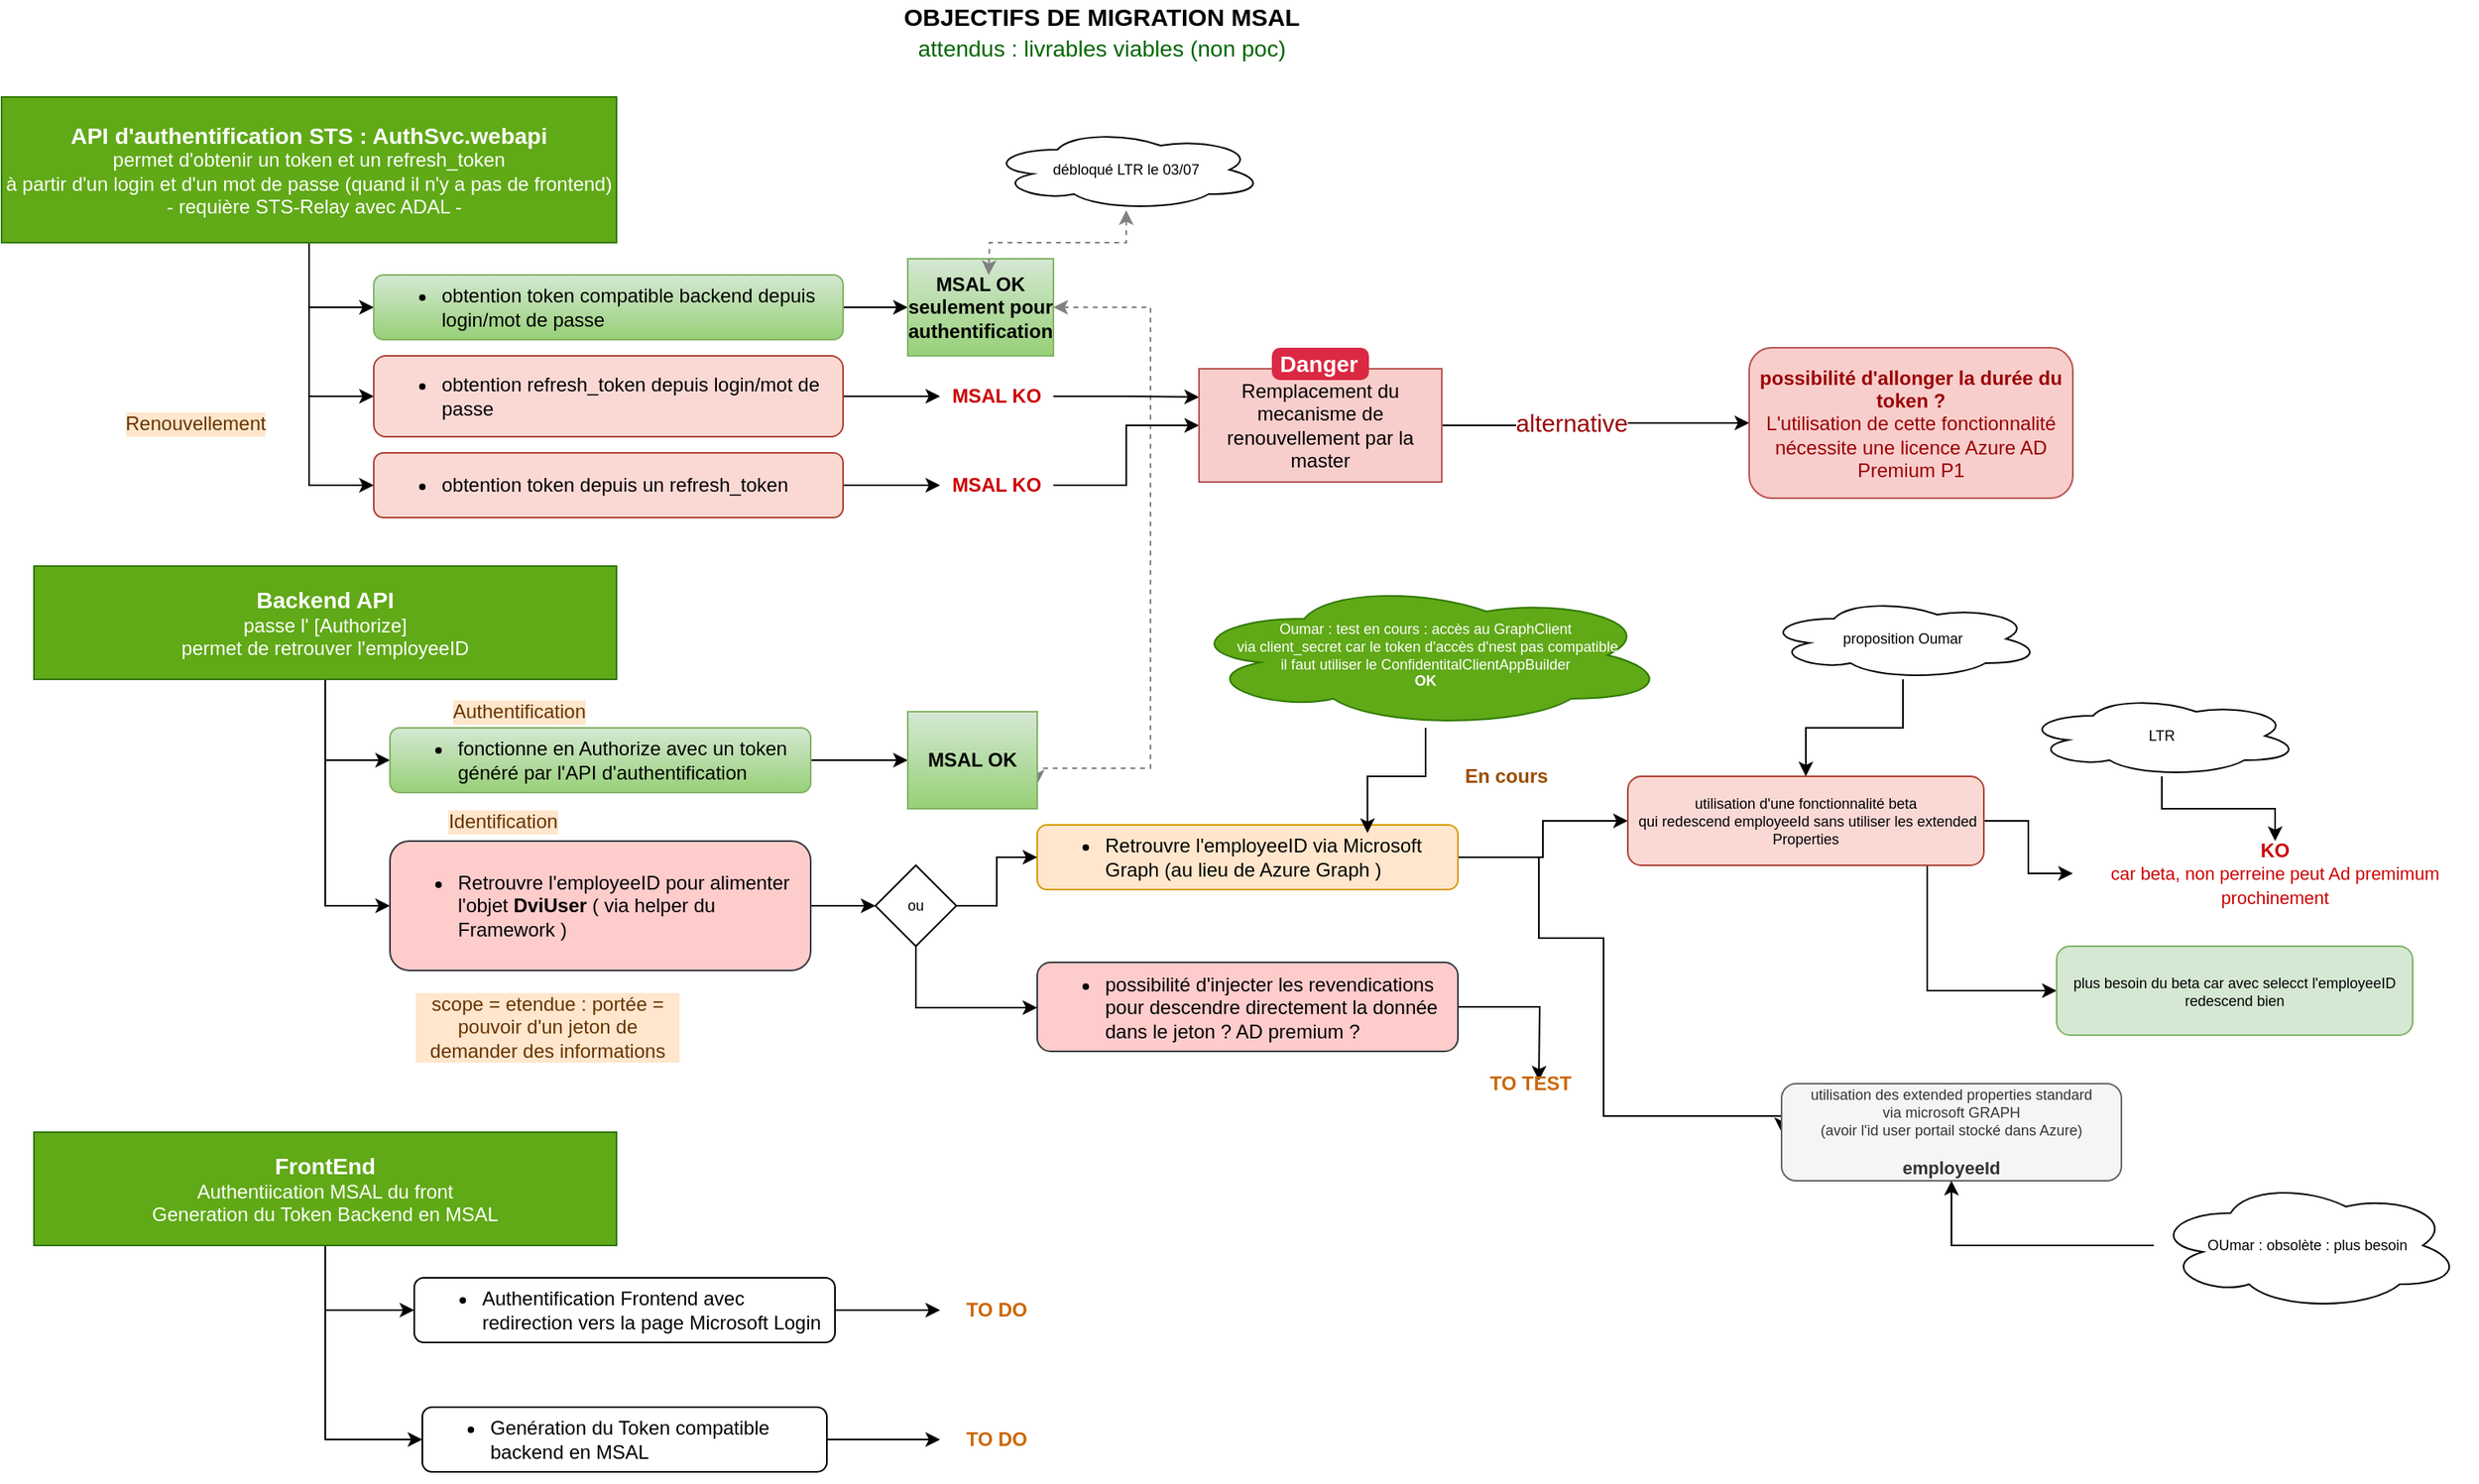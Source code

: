 <mxfile version="15.2.7" type="device" pages="4"><diagram id="BFiZBRnZptg8UPwIvX6s" name="OBJECTIFS PRIMAIRES"><mxGraphModel dx="1422" dy="822" grid="1" gridSize="10" guides="1" tooltips="1" connect="1" arrows="1" fold="1" page="1" pageScale="1" pageWidth="1654" pageHeight="1169" math="0" shadow="0"><root><mxCell id="0"/><mxCell id="1" parent="0"/><mxCell id="YMD1q9w5CLvGJPo3Q91U-1" value="OBJECTIFS DE MIGRATION MSAL" style="text;html=1;strokeColor=none;fillColor=none;align=center;verticalAlign=middle;whiteSpace=wrap;rounded=0;fontSize=15;fontStyle=1" parent="1" vertex="1"><mxGeometry x="575" y="10" width="330" height="20" as="geometry"/></mxCell><mxCell id="YMD1q9w5CLvGJPo3Q91U-6" style="edgeStyle=orthogonalEdgeStyle;rounded=0;orthogonalLoop=1;jettySize=auto;html=1;entryX=0;entryY=0.5;entryDx=0;entryDy=0;" parent="1" source="YMD1q9w5CLvGJPo3Q91U-2" target="YMD1q9w5CLvGJPo3Q91U-3" edge="1"><mxGeometry relative="1" as="geometry"/></mxCell><mxCell id="YMD1q9w5CLvGJPo3Q91U-7" style="edgeStyle=orthogonalEdgeStyle;rounded=0;orthogonalLoop=1;jettySize=auto;html=1;entryX=0;entryY=0.5;entryDx=0;entryDy=0;" parent="1" source="YMD1q9w5CLvGJPo3Q91U-2" target="YMD1q9w5CLvGJPo3Q91U-5" edge="1"><mxGeometry relative="1" as="geometry"/></mxCell><mxCell id="YMD1q9w5CLvGJPo3Q91U-8" style="edgeStyle=orthogonalEdgeStyle;rounded=0;orthogonalLoop=1;jettySize=auto;html=1;entryX=0;entryY=0.5;entryDx=0;entryDy=0;" parent="1" source="YMD1q9w5CLvGJPo3Q91U-2" target="YMD1q9w5CLvGJPo3Q91U-4" edge="1"><mxGeometry relative="1" as="geometry"/></mxCell><mxCell id="YMD1q9w5CLvGJPo3Q91U-2" value="&lt;b&gt;&lt;font style=&quot;font-size: 14px&quot;&gt;API d'authentification STS : AuthSvc.webapi&lt;/font&gt;&lt;/b&gt;&lt;br&gt;permet d'obtenir un token et un refresh_token&lt;br&gt;à partir d'un login et d'un mot de passe (quand il n'y a pas de frontend)&lt;br&gt;&amp;nbsp; - requière STS-Relay avec ADAL -" style="rounded=0;whiteSpace=wrap;html=1;fillColor=#60a917;strokeColor=#2D7600;fontColor=#ffffff;" parent="1" vertex="1"><mxGeometry x="60" y="70" width="380" height="90" as="geometry"/></mxCell><mxCell id="YMD1q9w5CLvGJPo3Q91U-10" style="edgeStyle=orthogonalEdgeStyle;rounded=0;orthogonalLoop=1;jettySize=auto;html=1;fontColor=#006600;" parent="1" source="YMD1q9w5CLvGJPo3Q91U-3" target="YMD1q9w5CLvGJPo3Q91U-9" edge="1"><mxGeometry relative="1" as="geometry"/></mxCell><mxCell id="YMD1q9w5CLvGJPo3Q91U-3" value="&lt;ul style=&quot;text-align: center&quot;&gt;&lt;li style=&quot;text-align: left&quot;&gt;obtention token compatible backend depuis login/mot de passe&lt;/li&gt;&lt;/ul&gt;" style="rounded=1;whiteSpace=wrap;html=1;align=left;gradientColor=#97d077;fillColor=#d5e8d4;strokeColor=#82b366;" parent="1" vertex="1"><mxGeometry x="290" y="180" width="290" height="40" as="geometry"/></mxCell><mxCell id="YMD1q9w5CLvGJPo3Q91U-16" style="edgeStyle=orthogonalEdgeStyle;rounded=0;orthogonalLoop=1;jettySize=auto;html=1;fontColor=#CC0000;" parent="1" source="YMD1q9w5CLvGJPo3Q91U-4" target="YMD1q9w5CLvGJPo3Q91U-15" edge="1"><mxGeometry relative="1" as="geometry"/></mxCell><mxCell id="YMD1q9w5CLvGJPo3Q91U-4" value="&lt;ul style=&quot;text-align: center&quot;&gt;&lt;li style=&quot;text-align: left&quot;&gt;obtention&amp;nbsp;token depuis un refresh_token&lt;/li&gt;&lt;/ul&gt;" style="rounded=1;whiteSpace=wrap;html=1;align=left;fillColor=#fad9d5;strokeColor=#ae4132;" parent="1" vertex="1"><mxGeometry x="290" y="290" width="290" height="40" as="geometry"/></mxCell><mxCell id="YMD1q9w5CLvGJPo3Q91U-14" style="edgeStyle=orthogonalEdgeStyle;rounded=0;orthogonalLoop=1;jettySize=auto;html=1;fontColor=#CC0000;" parent="1" source="YMD1q9w5CLvGJPo3Q91U-5" target="YMD1q9w5CLvGJPo3Q91U-11" edge="1"><mxGeometry relative="1" as="geometry"/></mxCell><mxCell id="YMD1q9w5CLvGJPo3Q91U-5" value="&lt;ul style=&quot;text-align: center&quot;&gt;&lt;li style=&quot;text-align: left&quot;&gt;obtention refresh_token depuis login/mot de passe&lt;/li&gt;&lt;/ul&gt;" style="rounded=1;whiteSpace=wrap;html=1;align=left;fillColor=#fad9d5;strokeColor=#ae4132;" parent="1" vertex="1"><mxGeometry x="290" y="230" width="290" height="50" as="geometry"/></mxCell><mxCell id="YMD1q9w5CLvGJPo3Q91U-37" style="edgeStyle=orthogonalEdgeStyle;rounded=0;orthogonalLoop=1;jettySize=auto;html=1;entryX=1;entryY=0.75;entryDx=0;entryDy=0;fontSize=15;fontColor=#994C00;startArrow=classic;startFill=1;strokeColor=#808080;dashed=1;" parent="1" source="YMD1q9w5CLvGJPo3Q91U-9" target="YMD1q9w5CLvGJPo3Q91U-28" edge="1"><mxGeometry relative="1" as="geometry"><Array as="points"><mxPoint x="770" y="200"/><mxPoint x="770" y="485"/><mxPoint x="700" y="485"/></Array></mxGeometry></mxCell><mxCell id="YMD1q9w5CLvGJPo3Q91U-9" value="MSAL OK&lt;br&gt;seulement pour authentification" style="text;html=1;strokeColor=#82b366;fillColor=#d5e8d4;align=center;verticalAlign=middle;whiteSpace=wrap;rounded=0;fontStyle=1;gradientColor=#97d077;" parent="1" vertex="1"><mxGeometry x="620" y="170" width="90" height="60" as="geometry"/></mxCell><mxCell id="YMD1q9w5CLvGJPo3Q91U-20" style="edgeStyle=orthogonalEdgeStyle;rounded=0;orthogonalLoop=1;jettySize=auto;html=1;entryX=0;entryY=0.25;entryDx=0;entryDy=0;fontColor=#CC0000;" parent="1" source="YMD1q9w5CLvGJPo3Q91U-11" target="YMD1q9w5CLvGJPo3Q91U-18" edge="1"><mxGeometry relative="1" as="geometry"/></mxCell><mxCell id="YMD1q9w5CLvGJPo3Q91U-11" value="MSAL KO" style="text;html=1;strokeColor=none;fillColor=none;align=center;verticalAlign=middle;whiteSpace=wrap;rounded=0;fontStyle=1;fontColor=#CC0000;" parent="1" vertex="1"><mxGeometry x="640" y="245" width="70" height="20" as="geometry"/></mxCell><mxCell id="YMD1q9w5CLvGJPo3Q91U-21" style="edgeStyle=orthogonalEdgeStyle;rounded=0;orthogonalLoop=1;jettySize=auto;html=1;fontColor=#CC0000;" parent="1" source="YMD1q9w5CLvGJPo3Q91U-15" target="YMD1q9w5CLvGJPo3Q91U-18" edge="1"><mxGeometry relative="1" as="geometry"/></mxCell><mxCell id="YMD1q9w5CLvGJPo3Q91U-15" value="MSAL KO" style="text;html=1;strokeColor=none;fillColor=none;align=center;verticalAlign=middle;whiteSpace=wrap;rounded=0;fontStyle=1;fontColor=#CC0000;" parent="1" vertex="1"><mxGeometry x="640" y="300" width="70" height="20" as="geometry"/></mxCell><mxCell id="YMD1q9w5CLvGJPo3Q91U-23" style="edgeStyle=orthogonalEdgeStyle;rounded=0;orthogonalLoop=1;jettySize=auto;html=1;entryX=0;entryY=0.5;entryDx=0;entryDy=0;fontColor=#CC0000;" parent="1" source="YMD1q9w5CLvGJPo3Q91U-18" target="YMD1q9w5CLvGJPo3Q91U-22" edge="1"><mxGeometry relative="1" as="geometry"/></mxCell><mxCell id="YMD1q9w5CLvGJPo3Q91U-24" value="alternative" style="edgeLabel;html=1;align=center;verticalAlign=middle;resizable=0;points=[];fontSize=15;fontColor=#990000;" parent="YMD1q9w5CLvGJPo3Q91U-23" vertex="1" connectable="0"><mxGeometry x="-0.165" y="2" relative="1" as="geometry"><mxPoint as="offset"/></mxGeometry></mxCell><mxCell id="YMD1q9w5CLvGJPo3Q91U-18" value="Remplacement du mecanisme de renouvellement par la master" style="text;html=1;strokeColor=#b85450;fillColor=#f8cecc;align=center;verticalAlign=middle;whiteSpace=wrap;rounded=0;" parent="1" vertex="1"><mxGeometry x="800" y="238" width="150" height="70" as="geometry"/></mxCell><mxCell id="YMD1q9w5CLvGJPo3Q91U-19" value="Danger" style="html=1;shadow=0;dashed=0;shape=mxgraph.bootstrap.rrect;rSize=5;strokeColor=none;strokeWidth=1;fillColor=#DB2843;fontColor=#FFFFFF;whiteSpace=wrap;align=left;verticalAlign=middle;spacingLeft=0;fontStyle=1;fontSize=14;spacing=5;" parent="1" vertex="1"><mxGeometry x="845" y="225" width="60" height="20" as="geometry"/></mxCell><mxCell id="YMD1q9w5CLvGJPo3Q91U-22" value="&lt;b&gt;possibilité d'allonger la durée du token ?&lt;/b&gt;&lt;br&gt;L'utilisation de cette fonctionnalité nécessite une licence Azure AD Premium P1" style="rounded=1;whiteSpace=wrap;html=1;align=center;fillColor=#f8cecc;strokeColor=#b85450;fontColor=#990000;" parent="1" vertex="1"><mxGeometry x="1140" y="225" width="200" height="93" as="geometry"/></mxCell><mxCell id="YMD1q9w5CLvGJPo3Q91U-30" style="edgeStyle=orthogonalEdgeStyle;rounded=0;orthogonalLoop=1;jettySize=auto;html=1;entryX=0;entryY=0.5;entryDx=0;entryDy=0;fontSize=15;fontColor=#990000;" parent="1" source="YMD1q9w5CLvGJPo3Q91U-26" target="YMD1q9w5CLvGJPo3Q91U-27" edge="1"><mxGeometry relative="1" as="geometry"/></mxCell><mxCell id="YMD1q9w5CLvGJPo3Q91U-32" style="edgeStyle=orthogonalEdgeStyle;rounded=0;orthogonalLoop=1;jettySize=auto;html=1;entryX=0;entryY=0.5;entryDx=0;entryDy=0;fontSize=15;fontColor=#990000;" parent="1" source="YMD1q9w5CLvGJPo3Q91U-26" target="YMD1q9w5CLvGJPo3Q91U-31" edge="1"><mxGeometry relative="1" as="geometry"/></mxCell><mxCell id="YMD1q9w5CLvGJPo3Q91U-26" value="&lt;b style=&quot;font-size: 14px&quot;&gt;Backend API&lt;/b&gt;&lt;br&gt;&lt;font style=&quot;font-size: 12px&quot;&gt;passe l' [Authorize]&lt;br&gt;&lt;/font&gt;permet de retrouver l'employeeID&lt;br&gt;" style="rounded=0;whiteSpace=wrap;html=1;fillColor=#60a917;strokeColor=#2D7600;fontColor=#ffffff;" parent="1" vertex="1"><mxGeometry x="80" y="360" width="360" height="70" as="geometry"/></mxCell><mxCell id="YMD1q9w5CLvGJPo3Q91U-29" style="edgeStyle=orthogonalEdgeStyle;rounded=0;orthogonalLoop=1;jettySize=auto;html=1;fontSize=15;fontColor=#990000;" parent="1" source="YMD1q9w5CLvGJPo3Q91U-27" target="YMD1q9w5CLvGJPo3Q91U-28" edge="1"><mxGeometry relative="1" as="geometry"/></mxCell><mxCell id="YMD1q9w5CLvGJPo3Q91U-27" value="&lt;ul style=&quot;text-align: center&quot;&gt;&lt;li style=&quot;text-align: left&quot;&gt;fonctionne en Authorize avec un token généré par l'API d'authentification&lt;/li&gt;&lt;/ul&gt;" style="rounded=1;whiteSpace=wrap;html=1;align=left;gradientColor=#97d077;fillColor=#d5e8d4;strokeColor=#82b366;" parent="1" vertex="1"><mxGeometry x="300" y="460" width="260" height="40" as="geometry"/></mxCell><mxCell id="YMD1q9w5CLvGJPo3Q91U-28" value="MSAL OK" style="text;html=1;strokeColor=#82b366;fillColor=#d5e8d4;align=center;verticalAlign=middle;whiteSpace=wrap;rounded=0;fontStyle=1;gradientColor=#97d077;" parent="1" vertex="1"><mxGeometry x="620" y="450" width="80" height="60" as="geometry"/></mxCell><mxCell id="YMD1q9w5CLvGJPo3Q91U-44" style="edgeStyle=orthogonalEdgeStyle;rounded=0;orthogonalLoop=1;jettySize=auto;html=1;startArrow=none;startFill=0;fontSize=9;fontColor=#000000;" parent="1" source="YMD1q9w5CLvGJPo3Q91U-31" target="YMD1q9w5CLvGJPo3Q91U-43" edge="1"><mxGeometry relative="1" as="geometry"/></mxCell><mxCell id="YMD1q9w5CLvGJPo3Q91U-31" value="&lt;ul style=&quot;text-align: center&quot;&gt;&lt;li style=&quot;text-align: left&quot;&gt;Retrouvre l'employeeID pour alimenter l'objet &lt;b&gt;DviUser &lt;/b&gt;( via helper du Framework )&lt;/li&gt;&lt;/ul&gt;" style="rounded=1;whiteSpace=wrap;html=1;align=left;fillColor=#ffcccc;strokeColor=#36393d;" parent="1" vertex="1"><mxGeometry x="300" y="530" width="260" height="80" as="geometry"/></mxCell><mxCell id="YMD1q9w5CLvGJPo3Q91U-33" value="En cours" style="text;html=1;strokeColor=none;fillColor=none;align=center;verticalAlign=middle;whiteSpace=wrap;rounded=0;fontStyle=1;fontColor=#994C00;" parent="1" vertex="1"><mxGeometry x="950" y="480" width="80" height="20" as="geometry"/></mxCell><mxCell id="YMD1q9w5CLvGJPo3Q91U-39" style="edgeStyle=orthogonalEdgeStyle;rounded=0;orthogonalLoop=1;jettySize=auto;html=1;dashed=1;startArrow=classic;startFill=1;strokeColor=#808080;fontSize=9;fontColor=#000000;" parent="1" source="YMD1q9w5CLvGJPo3Q91U-38" edge="1"><mxGeometry relative="1" as="geometry"><mxPoint x="670" y="180" as="targetPoint"/></mxGeometry></mxCell><mxCell id="YMD1q9w5CLvGJPo3Q91U-38" value="débloqué LTR le 03/07" style="ellipse;shape=cloud;whiteSpace=wrap;html=1;fontSize=9;align=center;" parent="1" vertex="1"><mxGeometry x="670" y="90" width="170" height="50" as="geometry"/></mxCell><mxCell id="YMD1q9w5CLvGJPo3Q91U-48" style="edgeStyle=orthogonalEdgeStyle;rounded=0;orthogonalLoop=1;jettySize=auto;html=1;startArrow=none;startFill=0;strokeColor=#000000;fontSize=9;fontColor=#000000;" parent="1" source="YMD1q9w5CLvGJPo3Q91U-40" target="YMD1q9w5CLvGJPo3Q91U-47" edge="1"><mxGeometry relative="1" as="geometry"/></mxCell><mxCell id="YMD1q9w5CLvGJPo3Q91U-57" style="edgeStyle=orthogonalEdgeStyle;rounded=0;orthogonalLoop=1;jettySize=auto;html=1;entryX=0;entryY=0.5;entryDx=0;entryDy=0;startArrow=none;startFill=0;strokeColor=#000000;fontSize=9;fontColor=#000000;" parent="1" source="YMD1q9w5CLvGJPo3Q91U-40" target="YMD1q9w5CLvGJPo3Q91U-56" edge="1"><mxGeometry relative="1" as="geometry"><Array as="points"><mxPoint x="1010" y="540"/><mxPoint x="1010" y="590"/><mxPoint x="1050" y="590"/><mxPoint x="1050" y="700"/></Array></mxGeometry></mxCell><mxCell id="YMD1q9w5CLvGJPo3Q91U-40" value="&lt;ul style=&quot;text-align: center&quot;&gt;&lt;li style=&quot;text-align: left&quot;&gt;Retrouvre l'employeeID via Microsoft Graph (au lieu de Azure Graph )&lt;/li&gt;&lt;/ul&gt;" style="rounded=1;whiteSpace=wrap;html=1;align=left;fillColor=#ffe6cc;strokeColor=#d79b00;" parent="1" vertex="1"><mxGeometry x="700" y="520" width="260" height="40" as="geometry"/></mxCell><mxCell id="YMD1q9w5CLvGJPo3Q91U-60" style="edgeStyle=orthogonalEdgeStyle;rounded=0;orthogonalLoop=1;jettySize=auto;html=1;startArrow=none;startFill=0;strokeColor=#000000;fontSize=9;fontColor=#CC6600;" parent="1" source="YMD1q9w5CLvGJPo3Q91U-42" edge="1"><mxGeometry relative="1" as="geometry"><mxPoint x="1010" y="678" as="targetPoint"/></mxGeometry></mxCell><mxCell id="YMD1q9w5CLvGJPo3Q91U-42" value="&lt;ul style=&quot;text-align: center&quot;&gt;&lt;li style=&quot;text-align: left&quot;&gt;&lt;span style=&quot;font-family: &amp;#34;helvetica&amp;#34;&quot;&gt;possibilité d'injecter les revendications pour descendre directement la donnée dans le jeton ? AD premium ?&lt;/span&gt;&lt;br&gt;&lt;/li&gt;&lt;/ul&gt;" style="rounded=1;whiteSpace=wrap;html=1;align=left;fillColor=#ffcccc;strokeColor=#36393d;" parent="1" vertex="1"><mxGeometry x="700" y="605" width="260" height="55" as="geometry"/></mxCell><mxCell id="YMD1q9w5CLvGJPo3Q91U-45" style="edgeStyle=orthogonalEdgeStyle;rounded=0;orthogonalLoop=1;jettySize=auto;html=1;entryX=0;entryY=0.5;entryDx=0;entryDy=0;startArrow=none;startFill=0;strokeColor=#000000;fontSize=9;fontColor=#000000;" parent="1" source="YMD1q9w5CLvGJPo3Q91U-43" target="YMD1q9w5CLvGJPo3Q91U-40" edge="1"><mxGeometry relative="1" as="geometry"/></mxCell><mxCell id="YMD1q9w5CLvGJPo3Q91U-46" style="edgeStyle=orthogonalEdgeStyle;rounded=0;orthogonalLoop=1;jettySize=auto;html=1;startArrow=none;startFill=0;strokeColor=#000000;fontSize=9;fontColor=#000000;" parent="1" source="YMD1q9w5CLvGJPo3Q91U-43" target="YMD1q9w5CLvGJPo3Q91U-42" edge="1"><mxGeometry relative="1" as="geometry"><Array as="points"><mxPoint x="625" y="633"/></Array></mxGeometry></mxCell><mxCell id="YMD1q9w5CLvGJPo3Q91U-43" value="ou" style="rhombus;whiteSpace=wrap;html=1;fontSize=9;fontColor=#000000;align=center;" parent="1" vertex="1"><mxGeometry x="600" y="545" width="50" height="50" as="geometry"/></mxCell><mxCell id="YMD1q9w5CLvGJPo3Q91U-55" style="edgeStyle=orthogonalEdgeStyle;rounded=0;orthogonalLoop=1;jettySize=auto;html=1;startArrow=none;startFill=0;strokeColor=#000000;fontSize=9;fontColor=#000000;" parent="1" source="YMD1q9w5CLvGJPo3Q91U-47" target="YMD1q9w5CLvGJPo3Q91U-51" edge="1"><mxGeometry relative="1" as="geometry"/></mxCell><mxCell id="WZhmYtzRQF_PeCc3qvKy-5" style="edgeStyle=orthogonalEdgeStyle;rounded=0;orthogonalLoop=1;jettySize=auto;html=1;entryX=0;entryY=0.5;entryDx=0;entryDy=0;" parent="1" source="YMD1q9w5CLvGJPo3Q91U-47" target="WZhmYtzRQF_PeCc3qvKy-4" edge="1"><mxGeometry relative="1" as="geometry"><Array as="points"><mxPoint x="1250" y="623"/></Array></mxGeometry></mxCell><mxCell id="YMD1q9w5CLvGJPo3Q91U-47" value="utilisation d'une fonctionnalité beta&lt;br&gt;&amp;nbsp;qui redescend employeeId sans utiliser les extended Properties" style="rounded=1;whiteSpace=wrap;html=1;fontSize=9;align=center;fillColor=#fad9d5;strokeColor=#ae4132;" parent="1" vertex="1"><mxGeometry x="1065" y="490" width="220" height="55" as="geometry"/></mxCell><mxCell id="YMD1q9w5CLvGJPo3Q91U-50" style="edgeStyle=orthogonalEdgeStyle;rounded=0;orthogonalLoop=1;jettySize=auto;html=1;startArrow=none;startFill=0;strokeColor=#000000;fontSize=9;fontColor=#000000;" parent="1" source="YMD1q9w5CLvGJPo3Q91U-49" target="YMD1q9w5CLvGJPo3Q91U-47" edge="1"><mxGeometry relative="1" as="geometry"/></mxCell><mxCell id="YMD1q9w5CLvGJPo3Q91U-49" value="proposition Oumar" style="ellipse;shape=cloud;whiteSpace=wrap;html=1;fontSize=9;align=center;" parent="1" vertex="1"><mxGeometry x="1150" y="380" width="170" height="50" as="geometry"/></mxCell><mxCell id="YMD1q9w5CLvGJPo3Q91U-51" value="KO&lt;br&gt;&lt;font style=&quot;font-size: 11px ; font-weight: normal&quot;&gt;car beta,&amp;nbsp;non perreine peut Ad premimum prochinement&lt;/font&gt;" style="text;html=1;strokeColor=none;fillColor=none;align=center;verticalAlign=middle;whiteSpace=wrap;rounded=0;fontStyle=1;fontColor=#CC0000;" parent="1" vertex="1"><mxGeometry x="1340" y="530" width="250" height="40" as="geometry"/></mxCell><mxCell id="YMD1q9w5CLvGJPo3Q91U-54" style="edgeStyle=orthogonalEdgeStyle;rounded=0;orthogonalLoop=1;jettySize=auto;html=1;startArrow=none;startFill=0;strokeColor=#000000;fontSize=9;fontColor=#000000;" parent="1" source="YMD1q9w5CLvGJPo3Q91U-53" target="YMD1q9w5CLvGJPo3Q91U-51" edge="1"><mxGeometry relative="1" as="geometry"/></mxCell><mxCell id="YMD1q9w5CLvGJPo3Q91U-53" value="LTR" style="ellipse;shape=cloud;whiteSpace=wrap;html=1;fontSize=9;align=center;" parent="1" vertex="1"><mxGeometry x="1310" y="440" width="170" height="50" as="geometry"/></mxCell><mxCell id="YMD1q9w5CLvGJPo3Q91U-56" value="utilisation des extended properties standard&lt;br&gt;via microsoft GRAPH&lt;br&gt;(avoir l'id user portail stocké dans Azure)&lt;br&gt;&lt;br&gt;&lt;b&gt;&lt;font style=&quot;font-size: 11px&quot;&gt;employeeId&lt;/font&gt;&lt;/b&gt;" style="rounded=1;whiteSpace=wrap;html=1;fontSize=9;align=center;fillColor=#f5f5f5;strokeColor=#666666;fontColor=#333333;" parent="1" vertex="1"><mxGeometry x="1160" y="680" width="210" height="60" as="geometry"/></mxCell><mxCell id="YMD1q9w5CLvGJPo3Q91U-62" style="edgeStyle=orthogonalEdgeStyle;rounded=0;orthogonalLoop=1;jettySize=auto;html=1;entryX=0;entryY=0.5;entryDx=0;entryDy=0;startArrow=none;startFill=0;strokeColor=#000000;fontSize=9;fontColor=#CC6600;" parent="1" source="YMD1q9w5CLvGJPo3Q91U-58" target="YMD1q9w5CLvGJPo3Q91U-61" edge="1"><mxGeometry relative="1" as="geometry"/></mxCell><mxCell id="YMD1q9w5CLvGJPo3Q91U-64" style="edgeStyle=orthogonalEdgeStyle;rounded=0;orthogonalLoop=1;jettySize=auto;html=1;entryX=0;entryY=0.5;entryDx=0;entryDy=0;startArrow=none;startFill=0;strokeColor=#000000;fontSize=9;fontColor=#CC6600;" parent="1" source="YMD1q9w5CLvGJPo3Q91U-58" target="YMD1q9w5CLvGJPo3Q91U-63" edge="1"><mxGeometry relative="1" as="geometry"/></mxCell><mxCell id="YMD1q9w5CLvGJPo3Q91U-58" value="&lt;b style=&quot;font-size: 14px&quot;&gt;FrontEnd&lt;/b&gt;&lt;br&gt;&lt;font style=&quot;font-size: 12px&quot;&gt;Authentiication MSAL du front&lt;br&gt;&lt;/font&gt;Generation du Token Backend en MSAL" style="rounded=0;whiteSpace=wrap;html=1;fillColor=#60a917;strokeColor=#2D7600;fontColor=#ffffff;" parent="1" vertex="1"><mxGeometry x="80" y="710" width="360" height="70" as="geometry"/></mxCell><mxCell id="YMD1q9w5CLvGJPo3Q91U-59" value="TO TEST" style="text;html=1;strokeColor=none;fillColor=none;align=center;verticalAlign=middle;whiteSpace=wrap;rounded=0;fontStyle=1;fontColor=#CC6600;" parent="1" vertex="1"><mxGeometry x="970" y="670" width="70" height="20" as="geometry"/></mxCell><mxCell id="YMD1q9w5CLvGJPo3Q91U-66" style="edgeStyle=orthogonalEdgeStyle;rounded=0;orthogonalLoop=1;jettySize=auto;html=1;entryX=0;entryY=0.5;entryDx=0;entryDy=0;startArrow=none;startFill=0;strokeColor=#000000;fontSize=9;fontColor=#CC6600;" parent="1" source="YMD1q9w5CLvGJPo3Q91U-61" target="YMD1q9w5CLvGJPo3Q91U-65" edge="1"><mxGeometry relative="1" as="geometry"/></mxCell><mxCell id="YMD1q9w5CLvGJPo3Q91U-61" value="&lt;ul style=&quot;text-align: center&quot;&gt;&lt;li style=&quot;text-align: left&quot;&gt;Authentification Frontend avec redirection vers la page Microsoft Login&lt;/li&gt;&lt;/ul&gt;" style="rounded=1;whiteSpace=wrap;html=1;align=left;" parent="1" vertex="1"><mxGeometry x="315" y="800" width="260" height="40" as="geometry"/></mxCell><mxCell id="YMD1q9w5CLvGJPo3Q91U-69" style="edgeStyle=orthogonalEdgeStyle;rounded=0;orthogonalLoop=1;jettySize=auto;html=1;entryX=0;entryY=0.5;entryDx=0;entryDy=0;startArrow=none;startFill=0;strokeColor=#000000;fontSize=9;fontColor=#CC6600;" parent="1" source="YMD1q9w5CLvGJPo3Q91U-63" target="YMD1q9w5CLvGJPo3Q91U-67" edge="1"><mxGeometry relative="1" as="geometry"/></mxCell><mxCell id="YMD1q9w5CLvGJPo3Q91U-63" value="&lt;ul style=&quot;text-align: center&quot;&gt;&lt;li style=&quot;text-align: left&quot;&gt;Genération du Token compatible backend en MSAL&lt;/li&gt;&lt;/ul&gt;" style="rounded=1;whiteSpace=wrap;html=1;align=left;" parent="1" vertex="1"><mxGeometry x="320" y="880" width="250" height="40" as="geometry"/></mxCell><mxCell id="YMD1q9w5CLvGJPo3Q91U-65" value="TO DO" style="text;html=1;strokeColor=none;fillColor=none;align=center;verticalAlign=middle;whiteSpace=wrap;rounded=0;fontStyle=1;fontColor=#CC6600;" parent="1" vertex="1"><mxGeometry x="640" y="810" width="70" height="20" as="geometry"/></mxCell><mxCell id="YMD1q9w5CLvGJPo3Q91U-67" value="TO DO" style="text;html=1;strokeColor=none;fillColor=none;align=center;verticalAlign=middle;whiteSpace=wrap;rounded=0;fontStyle=1;fontColor=#CC6600;" parent="1" vertex="1"><mxGeometry x="640" y="890" width="70" height="20" as="geometry"/></mxCell><mxCell id="ZoCylGuHv2YeyAvVSGEN-1" value="attendus : livrables viables (non poc)" style="text;html=1;strokeColor=none;fillColor=none;align=center;verticalAlign=middle;whiteSpace=wrap;rounded=0;fontSize=14;fontColor=#006600;" parent="1" vertex="1"><mxGeometry x="610" y="30" width="260" height="20" as="geometry"/></mxCell><mxCell id="2iBVw5k2QrFxwQ1_2V01-1" value="Renouvellement" style="text;html=1;strokeColor=none;fillColor=none;align=center;verticalAlign=middle;whiteSpace=wrap;rounded=0;labelBackgroundColor=#FFE6CC;fontColor=#663300;" parent="1" vertex="1"><mxGeometry x="130" y="261.5" width="100" height="20" as="geometry"/></mxCell><mxCell id="xRpFEt6YQn0ZNetjImt5-1" value="Authentification" style="text;html=1;strokeColor=none;fillColor=none;align=center;verticalAlign=middle;whiteSpace=wrap;rounded=0;labelBackgroundColor=#FFE6CC;fontColor=#663300;" parent="1" vertex="1"><mxGeometry x="360" y="440" width="40" height="20" as="geometry"/></mxCell><mxCell id="xRpFEt6YQn0ZNetjImt5-2" value="Identification" style="text;html=1;strokeColor=none;fillColor=none;align=center;verticalAlign=middle;whiteSpace=wrap;rounded=0;labelBackgroundColor=#FFE6CC;fontColor=#663300;" parent="1" vertex="1"><mxGeometry x="350" y="507.5" width="40" height="20" as="geometry"/></mxCell><mxCell id="r6PwbDcmaR-4hVtX6OE2-1" value="scope = etendue : portée = pouvoir d'un jeton de demander des informations" style="text;html=1;strokeColor=none;fillColor=none;align=center;verticalAlign=middle;whiteSpace=wrap;rounded=0;labelBackgroundColor=#FFE6CC;fontColor=#663300;" parent="1" vertex="1"><mxGeometry x="315" y="630" width="165" height="30" as="geometry"/></mxCell><mxCell id="WZhmYtzRQF_PeCc3qvKy-3" style="edgeStyle=orthogonalEdgeStyle;rounded=0;orthogonalLoop=1;jettySize=auto;html=1;entryX=0.785;entryY=0.125;entryDx=0;entryDy=0;entryPerimeter=0;" parent="1" source="WZhmYtzRQF_PeCc3qvKy-2" target="YMD1q9w5CLvGJPo3Q91U-40" edge="1"><mxGeometry relative="1" as="geometry"/></mxCell><UserObject label="Oumar : test en cours : accès au GraphClient&lt;br&gt;&amp;nbsp;via client_secret car le token d'accès d'nest pas compatible&lt;br&gt;il faut utiliser le ConfidentitalClientAppBuilder&lt;br&gt;&lt;b&gt;OK&lt;/b&gt;" link="https://docs.microsoft.com/fr-fr/azure/active-directory/develop/quickstart-v2-netcore-daemon" id="WZhmYtzRQF_PeCc3qvKy-2"><mxCell style="ellipse;shape=cloud;whiteSpace=wrap;html=1;fontSize=9;align=center;fillColor=#60a917;strokeColor=#2D7600;fontColor=#ffffff;" parent="1" vertex="1"><mxGeometry x="790" y="370" width="300" height="90" as="geometry"/></mxCell></UserObject><mxCell id="WZhmYtzRQF_PeCc3qvKy-4" value="plus besoin du beta car avec selecct l'employeeID redescend bien" style="rounded=1;whiteSpace=wrap;html=1;fontSize=9;align=center;fillColor=#d5e8d4;strokeColor=#82b366;" parent="1" vertex="1"><mxGeometry x="1330" y="595" width="220" height="55" as="geometry"/></mxCell><mxCell id="WZhmYtzRQF_PeCc3qvKy-8" style="edgeStyle=orthogonalEdgeStyle;rounded=0;orthogonalLoop=1;jettySize=auto;html=1;entryX=0.5;entryY=1;entryDx=0;entryDy=0;" parent="1" source="WZhmYtzRQF_PeCc3qvKy-7" target="YMD1q9w5CLvGJPo3Q91U-56" edge="1"><mxGeometry relative="1" as="geometry"/></mxCell><mxCell id="WZhmYtzRQF_PeCc3qvKy-7" value="OUmar : obsolète : plus besoin" style="ellipse;shape=cloud;whiteSpace=wrap;html=1;fontSize=9;align=center;" parent="1" vertex="1"><mxGeometry x="1390" y="740" width="190" height="80" as="geometry"/></mxCell></root></mxGraphModel></diagram><diagram id="GWWGZrL1mm3onpxudzgv" name="OBJECTIF SUITE"><mxGraphModel dx="1038" dy="607" grid="1" gridSize="10" guides="1" tooltips="1" connect="1" arrows="1" fold="1" page="1" pageScale="1" pageWidth="1654" pageHeight="1169" math="0" shadow="0"><root><mxCell id="ACu7nUT41PHUvkmnD-IN-0"/><mxCell id="ACu7nUT41PHUvkmnD-IN-1" parent="ACu7nUT41PHUvkmnD-IN-0"/><mxCell id="swS3bcTJHqBGg4cvxhfD-1" style="edgeStyle=orthogonalEdgeStyle;rounded=0;orthogonalLoop=1;jettySize=auto;html=1;entryX=0;entryY=0.5;entryDx=0;entryDy=0;startArrow=none;startFill=0;strokeColor=#000000;fontSize=9;fontColor=#CC6600;" parent="ACu7nUT41PHUvkmnD-IN-1" source="uPViiYOYm_cUNOniuyYy-0" target="swS3bcTJHqBGg4cvxhfD-0" edge="1"><mxGeometry relative="1" as="geometry"/></mxCell><mxCell id="swS3bcTJHqBGg4cvxhfD-5" style="edgeStyle=orthogonalEdgeStyle;rounded=0;orthogonalLoop=1;jettySize=auto;html=1;entryX=0;entryY=0.5;entryDx=0;entryDy=0;startArrow=none;startFill=0;strokeColor=#000000;fontSize=9;fontColor=#FFFFFF;" parent="ACu7nUT41PHUvkmnD-IN-1" source="uPViiYOYm_cUNOniuyYy-0" target="swS3bcTJHqBGg4cvxhfD-4" edge="1"><mxGeometry relative="1" as="geometry"/></mxCell><mxCell id="uPViiYOYm_cUNOniuyYy-0" value="&lt;b style=&quot;font-size: 14px&quot;&gt;MasterPage&lt;/b&gt;&lt;br&gt;&lt;font style=&quot;font-size: 12px&quot;&gt;remplacer le mechanisme de renouvellement du token :&amp;nbsp;&lt;br&gt;&lt;ul style=&quot;&quot;&gt;&lt;li style=&quot;text-align: left&quot;&gt;le refresh token n'est disponible avec MSAL&lt;/li&gt;&lt;/ul&gt;&lt;/font&gt;" style="rounded=0;whiteSpace=wrap;html=1;fillColor=#60a917;strokeColor=#2D7600;fontColor=#FFFFFF;" parent="ACu7nUT41PHUvkmnD-IN-1" vertex="1"><mxGeometry x="60" y="20" width="270" height="110" as="geometry"/></mxCell><mxCell id="swS3bcTJHqBGg4cvxhfD-3" style="edgeStyle=orthogonalEdgeStyle;rounded=0;orthogonalLoop=1;jettySize=auto;html=1;entryX=0;entryY=0.5;entryDx=0;entryDy=0;startArrow=none;startFill=0;strokeColor=#000000;fontSize=9;fontColor=#000000;" parent="ACu7nUT41PHUvkmnD-IN-1" source="swS3bcTJHqBGg4cvxhfD-0" target="swS3bcTJHqBGg4cvxhfD-2" edge="1"><mxGeometry relative="1" as="geometry"/></mxCell><mxCell id="ct6TYq-wUaBCWsBuDyQK-0" style="edgeStyle=orthogonalEdgeStyle;rounded=0;orthogonalLoop=1;jettySize=auto;html=1;startArrow=none;startFill=0;strokeColor=#000000;fontSize=14;fontColor=#006600;entryX=0;entryY=0.5;entryDx=0;entryDy=0;" parent="ACu7nUT41PHUvkmnD-IN-1" source="swS3bcTJHqBGg4cvxhfD-0" target="ct6TYq-wUaBCWsBuDyQK-1" edge="1"><mxGeometry relative="1" as="geometry"><mxPoint x="540" y="175" as="targetPoint"/></mxGeometry></mxCell><mxCell id="swS3bcTJHqBGg4cvxhfD-0" value="&lt;ul style=&quot;text-align: center&quot;&gt;&lt;li style=&quot;text-align: left&quot;&gt;quelle alternatives&lt;/li&gt;&lt;/ul&gt;" style="rounded=1;whiteSpace=wrap;html=1;align=left;" parent="ACu7nUT41PHUvkmnD-IN-1" vertex="1"><mxGeometry x="240" y="160" width="200" height="30" as="geometry"/></mxCell><mxCell id="ry-pjdCSxVfktYP0rUIE-1" style="edgeStyle=orthogonalEdgeStyle;rounded=0;orthogonalLoop=1;jettySize=auto;html=1;entryX=0.114;entryY=0.3;entryDx=0;entryDy=0;entryPerimeter=0;startArrow=none;startFill=0;strokeColor=#000000;fontSize=9;fontColor=#FFFFFF;" parent="ACu7nUT41PHUvkmnD-IN-1" source="swS3bcTJHqBGg4cvxhfD-2" target="ry-pjdCSxVfktYP0rUIE-0" edge="1"><mxGeometry relative="1" as="geometry"/></mxCell><mxCell id="swS3bcTJHqBGg4cvxhfD-2" value="voir le renouvellement du token via C# et iframe&amp;nbsp;" style="rounded=1;whiteSpace=wrap;html=1;fontSize=9;align=center;" parent="ACu7nUT41PHUvkmnD-IN-1" vertex="1"><mxGeometry x="510" y="90" width="120" height="60" as="geometry"/></mxCell><mxCell id="swS3bcTJHqBGg4cvxhfD-7" style="edgeStyle=orthogonalEdgeStyle;rounded=0;orthogonalLoop=1;jettySize=auto;html=1;entryX=0;entryY=0.5;entryDx=0;entryDy=0;startArrow=none;startFill=0;strokeColor=#000000;fontSize=9;fontColor=#FFFFFF;" parent="ACu7nUT41PHUvkmnD-IN-1" source="swS3bcTJHqBGg4cvxhfD-4" target="swS3bcTJHqBGg4cvxhfD-6" edge="1"><mxGeometry relative="1" as="geometry"/></mxCell><mxCell id="swS3bcTJHqBGg4cvxhfD-9" style="edgeStyle=orthogonalEdgeStyle;rounded=0;orthogonalLoop=1;jettySize=auto;html=1;entryX=0;entryY=0.5;entryDx=0;entryDy=0;startArrow=none;startFill=0;strokeColor=#000000;fontSize=9;fontColor=#FFFFFF;" parent="ACu7nUT41PHUvkmnD-IN-1" source="swS3bcTJHqBGg4cvxhfD-4" target="swS3bcTJHqBGg4cvxhfD-8" edge="1"><mxGeometry relative="1" as="geometry"/></mxCell><mxCell id="swS3bcTJHqBGg4cvxhfD-4" value="&lt;ul style=&quot;text-align: center&quot;&gt;&lt;li style=&quot;text-align: left&quot;&gt;Quels Impacts&lt;/li&gt;&lt;/ul&gt;" style="rounded=1;whiteSpace=wrap;html=1;align=left;" parent="ACu7nUT41PHUvkmnD-IN-1" vertex="1"><mxGeometry x="240" y="220" width="200" height="30" as="geometry"/></mxCell><mxCell id="ry-pjdCSxVfktYP0rUIE-3" style="edgeStyle=orthogonalEdgeStyle;rounded=0;orthogonalLoop=1;jettySize=auto;html=1;entryX=0;entryY=0.5;entryDx=0;entryDy=0;startArrow=none;startFill=0;strokeColor=#000000;fontSize=9;fontColor=#FFFFFF;" parent="ACu7nUT41PHUvkmnD-IN-1" source="swS3bcTJHqBGg4cvxhfD-6" target="ry-pjdCSxVfktYP0rUIE-2" edge="1"><mxGeometry relative="1" as="geometry"/></mxCell><mxCell id="swS3bcTJHqBGg4cvxhfD-6" value="sur la couche React ApiHelper utilisant la master" style="rounded=1;whiteSpace=wrap;html=1;fontSize=9;align=center;" parent="ACu7nUT41PHUvkmnD-IN-1" vertex="1"><mxGeometry x="480" y="220" width="150" height="60" as="geometry"/></mxCell><mxCell id="ry-pjdCSxVfktYP0rUIE-5" style="edgeStyle=orthogonalEdgeStyle;rounded=0;orthogonalLoop=1;jettySize=auto;html=1;startArrow=none;startFill=0;strokeColor=#000000;fontSize=9;fontColor=#FFFFFF;" parent="ACu7nUT41PHUvkmnD-IN-1" source="swS3bcTJHqBGg4cvxhfD-8" target="ry-pjdCSxVfktYP0rUIE-4" edge="1"><mxGeometry relative="1" as="geometry"/></mxCell><mxCell id="swS3bcTJHqBGg4cvxhfD-8" value="sur la Master&amp;nbsp;&lt;br&gt;master.getValidToken()" style="rounded=1;whiteSpace=wrap;html=1;fontSize=9;align=center;" parent="ACu7nUT41PHUvkmnD-IN-1" vertex="1"><mxGeometry x="480" y="290" width="150" height="60" as="geometry"/></mxCell><mxCell id="ry-pjdCSxVfktYP0rUIE-0" value="TO DO" style="text;html=1;strokeColor=none;fillColor=none;align=center;verticalAlign=middle;whiteSpace=wrap;rounded=0;fontStyle=1;fontColor=#CC6600;" parent="ACu7nUT41PHUvkmnD-IN-1" vertex="1"><mxGeometry x="690" y="100" width="70" height="20" as="geometry"/></mxCell><mxCell id="ry-pjdCSxVfktYP0rUIE-2" value="TO DO" style="text;html=1;strokeColor=none;fillColor=none;align=center;verticalAlign=middle;whiteSpace=wrap;rounded=0;fontStyle=1;fontColor=#CC6600;" parent="ACu7nUT41PHUvkmnD-IN-1" vertex="1"><mxGeometry x="700" y="240" width="70" height="20" as="geometry"/></mxCell><mxCell id="ry-pjdCSxVfktYP0rUIE-4" value="TO DO" style="text;html=1;strokeColor=none;fillColor=none;align=center;verticalAlign=middle;whiteSpace=wrap;rounded=0;fontStyle=1;fontColor=#CC6600;" parent="ACu7nUT41PHUvkmnD-IN-1" vertex="1"><mxGeometry x="700" y="310" width="70" height="20" as="geometry"/></mxCell><mxCell id="8llb8WqFYmgK2UxaFhtA-0" value="Danger" style="html=1;shadow=0;dashed=0;shape=mxgraph.bootstrap.rrect;rSize=5;strokeColor=none;strokeWidth=1;fillColor=#DB2843;fontColor=#FFFFFF;whiteSpace=wrap;align=left;verticalAlign=middle;spacingLeft=0;fontStyle=1;fontSize=14;spacing=5;" parent="ACu7nUT41PHUvkmnD-IN-1" vertex="1"><mxGeometry x="280" y="60" width="60" height="20" as="geometry"/></mxCell><mxCell id="v3dos-XGLveXaXyfjJHP-7" style="edgeStyle=orthogonalEdgeStyle;rounded=0;orthogonalLoop=1;jettySize=auto;html=1;entryX=0;entryY=0.5;entryDx=0;entryDy=0;startArrow=none;startFill=0;strokeColor=#000000;fontSize=9;fontColor=#FFFFFF;" parent="ACu7nUT41PHUvkmnD-IN-1" source="v3dos-XGLveXaXyfjJHP-0" target="v3dos-XGLveXaXyfjJHP-2" edge="1"><mxGeometry relative="1" as="geometry"/></mxCell><mxCell id="v3dos-XGLveXaXyfjJHP-8" style="edgeStyle=orthogonalEdgeStyle;rounded=0;orthogonalLoop=1;jettySize=auto;html=1;entryX=0;entryY=0.5;entryDx=0;entryDy=0;startArrow=none;startFill=0;strokeColor=#000000;fontSize=9;fontColor=#FFFFFF;" parent="ACu7nUT41PHUvkmnD-IN-1" source="v3dos-XGLveXaXyfjJHP-0" target="v3dos-XGLveXaXyfjJHP-3" edge="1"><mxGeometry relative="1" as="geometry"/></mxCell><mxCell id="v3dos-XGLveXaXyfjJHP-9" style="edgeStyle=orthogonalEdgeStyle;rounded=0;orthogonalLoop=1;jettySize=auto;html=1;entryX=0;entryY=0.5;entryDx=0;entryDy=0;startArrow=none;startFill=0;strokeColor=#000000;fontSize=9;fontColor=#FFFFFF;" parent="ACu7nUT41PHUvkmnD-IN-1" source="v3dos-XGLveXaXyfjJHP-0" target="v3dos-XGLveXaXyfjJHP-4" edge="1"><mxGeometry relative="1" as="geometry"/></mxCell><mxCell id="v3dos-XGLveXaXyfjJHP-0" value="&lt;span style=&quot;font-size: 14px&quot;&gt;&lt;b&gt;AADConsole&lt;br&gt;&lt;/b&gt;&lt;/span&gt;Mettre en MSAL la fonctionnalité d'obtention Token.&lt;br&gt;Adapter Fonctionnalités d'interrogation de l'azure active didrectory avec MS graph&lt;br&gt;Netoyer + adapter ecran + petit l'interface&lt;br&gt;repo Developper Tools" style="rounded=0;whiteSpace=wrap;html=1;fillColor=#60a917;strokeColor=#2D7600;fontColor=#FFFFFF;" parent="ACu7nUT41PHUvkmnD-IN-1" vertex="1"><mxGeometry x="60" y="420" width="270" height="110" as="geometry"/></mxCell><mxCell id="v3dos-XGLveXaXyfjJHP-1" value="Secondaire" style="html=1;shadow=0;dashed=0;shape=mxgraph.bootstrap.rrect;rSize=5;strokeColor=none;strokeWidth=1;fontColor=#FFFFFF;whiteSpace=wrap;align=left;verticalAlign=middle;spacingLeft=0;fontStyle=1;fontSize=14;spacing=5;fillColor=#9999FF;" parent="ACu7nUT41PHUvkmnD-IN-1" vertex="1"><mxGeometry x="280" y="430" width="100" height="20" as="geometry"/></mxCell><mxCell id="v3dos-XGLveXaXyfjJHP-2" value="&lt;ul&gt;&lt;li&gt;Migration MSAL&lt;/li&gt;&lt;/ul&gt;" style="rounded=1;whiteSpace=wrap;html=1;align=left;" parent="ACu7nUT41PHUvkmnD-IN-1" vertex="1"><mxGeometry x="270" y="555" width="200" height="30" as="geometry"/></mxCell><mxCell id="v3dos-XGLveXaXyfjJHP-3" value="&lt;ul&gt;&lt;li&gt;Migration MS Graph&lt;/li&gt;&lt;/ul&gt;" style="rounded=1;whiteSpace=wrap;html=1;align=left;" parent="ACu7nUT41PHUvkmnD-IN-1" vertex="1"><mxGeometry x="270" y="600" width="200" height="30" as="geometry"/></mxCell><mxCell id="v3dos-XGLveXaXyfjJHP-4" value="&lt;ul&gt;&lt;li&gt;Retrait de la partie Authentification via Code Front&lt;/li&gt;&lt;/ul&gt;" style="rounded=1;whiteSpace=wrap;html=1;align=left;" parent="ACu7nUT41PHUvkmnD-IN-1" vertex="1"><mxGeometry x="270" y="640" width="200" height="50" as="geometry"/></mxCell><mxCell id="ct6TYq-wUaBCWsBuDyQK-3" style="edgeStyle=orthogonalEdgeStyle;rounded=0;orthogonalLoop=1;jettySize=auto;html=1;startArrow=none;startFill=0;strokeColor=#000000;fontSize=12;fontColor=#006600;" parent="ACu7nUT41PHUvkmnD-IN-1" source="ct6TYq-wUaBCWsBuDyQK-1" target="ct6TYq-wUaBCWsBuDyQK-2" edge="1"><mxGeometry relative="1" as="geometry"/></mxCell><mxCell id="ct6TYq-wUaBCWsBuDyQK-1" value="autre à proposer ( refresh)" style="rounded=1;whiteSpace=wrap;html=1;fillColor=#FFFFFF;fontSize=12;fontColor=#006600;align=center;" parent="ACu7nUT41PHUvkmnD-IN-1" vertex="1"><mxGeometry x="660" y="145" width="120" height="60" as="geometry"/></mxCell><mxCell id="ct6TYq-wUaBCWsBuDyQK-2" value="TO DO" style="text;html=1;strokeColor=none;fillColor=none;align=center;verticalAlign=middle;whiteSpace=wrap;rounded=0;fontStyle=1;fontColor=#CC6600;" parent="ACu7nUT41PHUvkmnD-IN-1" vertex="1"><mxGeometry x="830" y="165" width="70" height="20" as="geometry"/></mxCell><mxCell id="UFki15dDdHDaxWM6jrEX-0" value="" style="endArrow=none;dashed=1;html=1;dashPattern=1 3;strokeWidth=2;labelBackgroundColor=#FFE6CC;fontColor=#663300;" edge="1" parent="ACu7nUT41PHUvkmnD-IN-1"><mxGeometry width="50" height="50" relative="1" as="geometry"><mxPoint x="40" y="400" as="sourcePoint"/><mxPoint x="1020" y="400" as="targetPoint"/></mxGeometry></mxCell></root></mxGraphModel></diagram><diagram id="k-SQbTs1Ybj6TT5XQSG-" name="MIGRATION HYBRIDE"><mxGraphModel dx="1422" dy="822" grid="1" gridSize="10" guides="1" tooltips="1" connect="1" arrows="1" fold="1" page="1" pageScale="1" pageWidth="1654" pageHeight="1169" math="0" shadow="0"><root><mxCell id="YNKyYs9Fb65ioU9mC0Jf-0"/><mxCell id="YNKyYs9Fb65ioU9mC0Jf-1" parent="YNKyYs9Fb65ioU9mC0Jf-0"/><mxCell id="g0NftqyDXDaLUeraTW_T-2" style="edgeStyle=orthogonalEdgeStyle;rounded=0;orthogonalLoop=1;jettySize=auto;html=1;entryX=0;entryY=0.5;entryDx=0;entryDy=0;startArrow=classic;startFill=1;strokeColor=#000000;fontSize=12;fontColor=#CC0000;" parent="YNKyYs9Fb65ioU9mC0Jf-1" source="g0NftqyDXDaLUeraTW_T-0" target="g0NftqyDXDaLUeraTW_T-1" edge="1"><mxGeometry relative="1" as="geometry"/></mxCell><mxCell id="g0NftqyDXDaLUeraTW_T-0" value="" style="rounded=0;whiteSpace=wrap;html=1;fillColor=#FFFFFF;fontSize=12;fontColor=#CC0000;align=center;dashed=1;" parent="YNKyYs9Fb65ioU9mC0Jf-1" vertex="1"><mxGeometry x="60" y="50" width="830" height="350" as="geometry"/></mxCell><mxCell id="mFCyVZB-4ZclYkKZuMWB-0" value="&lt;b style=&quot;font-size: 14px&quot;&gt;Backend API&lt;/b&gt;&lt;br&gt;&lt;font style=&quot;font-size: 11px&quot;&gt;avec DviUser-AzureActiveDirectory Graph&lt;/font&gt;" style="rounded=0;whiteSpace=wrap;html=1;fillColor=#d5e8d4;strokeColor=#82b366;" parent="YNKyYs9Fb65ioU9mC0Jf-1" vertex="1"><mxGeometry x="100" y="260" width="270" height="70" as="geometry"/></mxCell><mxCell id="mFCyVZB-4ZclYkKZuMWB-2" value="&lt;font size=&quot;1&quot;&gt;&lt;b style=&quot;font-size: 15px&quot;&gt;Tester la cohabitation MSAL /ADAL&lt;/b&gt;&lt;/font&gt;" style="text;html=1;strokeColor=#001DBC;align=center;verticalAlign=middle;whiteSpace=wrap;rounded=0;fontSize=9;fillColor=#0050ef;fontColor=#FFFFFF;" parent="YNKyYs9Fb65ioU9mC0Jf-1" vertex="1"><mxGeometry x="60" y="30" width="330" height="20" as="geometry"/></mxCell><mxCell id="mFCyVZB-4ZclYkKZuMWB-3" value="&lt;b style=&quot;font-size: 14px&quot;&gt;Backend API&lt;/b&gt;&lt;br&gt;&lt;font style=&quot;font-size: 11px&quot;&gt;avec DviUser-Microsoft Graph&lt;/font&gt;" style="rounded=0;whiteSpace=wrap;html=1;fillColor=#60a917;strokeColor=#2D7600;fontColor=#ffffff;" parent="YNKyYs9Fb65ioU9mC0Jf-1" vertex="1"><mxGeometry x="558.5" y="235" width="273" height="70" as="geometry"/></mxCell><mxCell id="mFCyVZB-4ZclYkKZuMWB-7" style="edgeStyle=orthogonalEdgeStyle;rounded=0;orthogonalLoop=1;jettySize=auto;html=1;startArrow=classic;startFill=1;strokeColor=#000000;fontSize=9;fontColor=#FFFFFF;" parent="YNKyYs9Fb65ioU9mC0Jf-1" source="mFCyVZB-4ZclYkKZuMWB-4" target="mFCyVZB-4ZclYkKZuMWB-3" edge="1"><mxGeometry relative="1" as="geometry"/></mxCell><mxCell id="mFCyVZB-4ZclYkKZuMWB-8" style="edgeStyle=orthogonalEdgeStyle;rounded=0;orthogonalLoop=1;jettySize=auto;html=1;entryX=1;entryY=0.5;entryDx=0;entryDy=0;startArrow=classic;startFill=1;strokeColor=#000000;fontSize=9;fontColor=#FFFFFF;" parent="YNKyYs9Fb65ioU9mC0Jf-1" source="mFCyVZB-4ZclYkKZuMWB-4" target="mFCyVZB-4ZclYkKZuMWB-0" edge="1"><mxGeometry relative="1" as="geometry"/></mxCell><mxCell id="mFCyVZB-4ZclYkKZuMWB-9" value="Compatibilité du Token&lt;br&gt;par les cookies" style="edgeLabel;html=1;align=center;verticalAlign=middle;resizable=0;points=[];fontSize=12;" parent="mFCyVZB-4ZclYkKZuMWB-8" vertex="1" connectable="0"><mxGeometry x="0.134" y="2" relative="1" as="geometry"><mxPoint y="-20.5" as="offset"/></mxGeometry></mxCell><mxCell id="mFCyVZB-4ZclYkKZuMWB-4" value="&lt;b style=&quot;font-size: 14px&quot;&gt;FrontEnd (MSAL)&lt;/b&gt;" style="rounded=0;whiteSpace=wrap;html=1;fillColor=#60a917;strokeColor=#2D7600;fontColor=#ffffff;" parent="YNKyYs9Fb65ioU9mC0Jf-1" vertex="1"><mxGeometry x="560" y="105" width="270" height="70" as="geometry"/></mxCell><mxCell id="mFCyVZB-4ZclYkKZuMWB-6" style="edgeStyle=orthogonalEdgeStyle;rounded=0;orthogonalLoop=1;jettySize=auto;html=1;entryX=0.5;entryY=0;entryDx=0;entryDy=0;startArrow=classic;startFill=1;strokeColor=#000000;fontSize=9;fontColor=#FFFFFF;" parent="YNKyYs9Fb65ioU9mC0Jf-1" source="mFCyVZB-4ZclYkKZuMWB-5" target="mFCyVZB-4ZclYkKZuMWB-0" edge="1"><mxGeometry relative="1" as="geometry"/></mxCell><mxCell id="mFCyVZB-4ZclYkKZuMWB-10" style="edgeStyle=orthogonalEdgeStyle;rounded=0;orthogonalLoop=1;jettySize=auto;html=1;entryX=0;entryY=0.5;entryDx=0;entryDy=0;startArrow=classic;startFill=1;strokeColor=#000000;fontSize=12;fontColor=#000000;" parent="YNKyYs9Fb65ioU9mC0Jf-1" source="mFCyVZB-4ZclYkKZuMWB-5" target="mFCyVZB-4ZclYkKZuMWB-3" edge="1"><mxGeometry relative="1" as="geometry"/></mxCell><mxCell id="mFCyVZB-4ZclYkKZuMWB-5" value="&lt;b style=&quot;font-size: 14px&quot;&gt;FrontEnd (ADAL)&lt;/b&gt;" style="rounded=0;whiteSpace=wrap;html=1;fillColor=#d5e8d4;strokeColor=#82b366;" parent="YNKyYs9Fb65ioU9mC0Jf-1" vertex="1"><mxGeometry x="105" y="110" width="260" height="60" as="geometry"/></mxCell><mxCell id="mFCyVZB-4ZclYkKZuMWB-11" value="vérifier sso inter-app&lt;br&gt;(pas besoin se reconnecter)" style="endArrow=classic;startArrow=classic;html=1;strokeColor=#b85450;fontSize=12;fillColor=#f8cecc;fontColor=#CC0000;" parent="YNKyYs9Fb65ioU9mC0Jf-1" edge="1"><mxGeometry x="0.125" y="20" width="50" height="50" relative="1" as="geometry"><mxPoint x="380" y="110" as="sourcePoint"/><mxPoint x="540" y="110" as="targetPoint"/><mxPoint as="offset"/></mxGeometry></mxCell><mxCell id="BU_pmr4fvLymwWzG8Fhe-0" value="point d'attention" style="html=1;shadow=0;dashed=0;shape=mxgraph.bootstrap.rrect;rSize=5;strokeColor=none;strokeWidth=1;fillColor=#DB2843;fontColor=#FFFFFF;whiteSpace=wrap;align=left;verticalAlign=middle;spacingLeft=0;fontStyle=1;fontSize=14;spacing=5;" parent="YNKyYs9Fb65ioU9mC0Jf-1" vertex="1"><mxGeometry x="496" y="50" width="124" height="20" as="geometry"/></mxCell><mxCell id="g0NftqyDXDaLUeraTW_T-12" style="edgeStyle=orthogonalEdgeStyle;rounded=0;orthogonalLoop=1;jettySize=auto;html=1;entryX=0;entryY=0.71;entryDx=0;entryDy=0;entryPerimeter=0;startArrow=none;startFill=0;strokeColor=#000000;fontSize=12;fontColor=#CC0000;" parent="YNKyYs9Fb65ioU9mC0Jf-1" source="g0NftqyDXDaLUeraTW_T-1" target="g0NftqyDXDaLUeraTW_T-3" edge="1"><mxGeometry relative="1" as="geometry"><Array as="points"><mxPoint x="660" y="545"/><mxPoint x="660" y="699"/></Array></mxGeometry></mxCell><mxCell id="g0NftqyDXDaLUeraTW_T-13" value="KO" style="edgeLabel;html=1;align=center;verticalAlign=middle;resizable=0;points=[];fontSize=14;fontColor=#CC0000;fontStyle=1" parent="g0NftqyDXDaLUeraTW_T-12" vertex="1" connectable="0"><mxGeometry x="0.064" y="1" relative="1" as="geometry"><mxPoint as="offset"/></mxGeometry></mxCell><mxCell id="g0NftqyDXDaLUeraTW_T-14" style="edgeStyle=orthogonalEdgeStyle;rounded=0;orthogonalLoop=1;jettySize=auto;html=1;entryX=0;entryY=0.5;entryDx=0;entryDy=0;entryPerimeter=0;startArrow=none;startFill=0;strokeColor=#000000;fontSize=12;fontColor=#CC0000;" parent="YNKyYs9Fb65ioU9mC0Jf-1" source="g0NftqyDXDaLUeraTW_T-1" target="g0NftqyDXDaLUeraTW_T-4" edge="1"><mxGeometry relative="1" as="geometry"><Array as="points"><mxPoint x="660" y="545"/><mxPoint x="660" y="495"/></Array></mxGeometry></mxCell><mxCell id="g0NftqyDXDaLUeraTW_T-15" value="OK" style="edgeLabel;html=1;align=center;verticalAlign=middle;resizable=0;points=[];fontSize=14;fontColor=#006600;fontStyle=1" parent="g0NftqyDXDaLUeraTW_T-14" vertex="1" connectable="0"><mxGeometry x="0.395" y="-1" relative="1" as="geometry"><mxPoint as="offset"/></mxGeometry></mxCell><mxCell id="g0NftqyDXDaLUeraTW_T-1" value="&lt;b&gt;&lt;font color=&quot;#006600&quot;&gt;OK &lt;/font&gt;&lt;font color=&quot;#000000&quot;&gt;/&lt;/font&gt; KO&lt;/b&gt;" style="rhombus;whiteSpace=wrap;html=1;dashed=1;fillColor=#FFFFFF;fontSize=12;fontColor=#CC0000;align=center;" parent="YNKyYs9Fb65ioU9mC0Jf-1" vertex="1"><mxGeometry x="500" y="505" width="80" height="80" as="geometry"/></mxCell><mxCell id="g0NftqyDXDaLUeraTW_T-3" value="tout le portail" style="verticalLabelPosition=bottom;verticalAlign=top;html=1;shape=mxgraph.basic.8_point_star;fillColor=#fff2cc;fontSize=12;align=center;strokeColor=#d6b656;" parent="YNKyYs9Fb65ioU9mC0Jf-1" vertex="1"><mxGeometry x="1070" y="600" width="220" height="140" as="geometry"/></mxCell><mxCell id="g0NftqyDXDaLUeraTW_T-6" style="edgeStyle=orthogonalEdgeStyle;rounded=0;orthogonalLoop=1;jettySize=auto;html=1;entryX=0;entryY=0.5;entryDx=0;entryDy=0;entryPerimeter=0;startArrow=none;startFill=0;strokeColor=#000000;fontSize=12;fontColor=#CC0000;" parent="YNKyYs9Fb65ioU9mC0Jf-1" source="g0NftqyDXDaLUeraTW_T-4" target="g0NftqyDXDaLUeraTW_T-5" edge="1"><mxGeometry relative="1" as="geometry"/></mxCell><mxCell id="g0NftqyDXDaLUeraTW_T-4" value="LOT1" style="shape=or;whiteSpace=wrap;html=1;fillColor=#fff2cc;fontSize=12;align=center;strokeColor=#d6b656;" parent="YNKyYs9Fb65ioU9mC0Jf-1" vertex="1"><mxGeometry x="760" y="470" width="40" height="50" as="geometry"/></mxCell><mxCell id="g0NftqyDXDaLUeraTW_T-9" style="edgeStyle=orthogonalEdgeStyle;rounded=0;orthogonalLoop=1;jettySize=auto;html=1;entryX=0;entryY=0.5;entryDx=0;entryDy=0;entryPerimeter=0;startArrow=none;startFill=0;strokeColor=#000000;fontSize=12;fontColor=#CC0000;" parent="YNKyYs9Fb65ioU9mC0Jf-1" target="g0NftqyDXDaLUeraTW_T-7" edge="1"><mxGeometry relative="1" as="geometry"><mxPoint x="1020" y="495" as="sourcePoint"/></mxGeometry></mxCell><mxCell id="g0NftqyDXDaLUeraTW_T-5" value="LOT2" style="shape=or;whiteSpace=wrap;html=1;fillColor=#fff2cc;fontSize=12;align=center;strokeColor=#d6b656;" parent="YNKyYs9Fb65ioU9mC0Jf-1" vertex="1"><mxGeometry x="880" y="470" width="40" height="50" as="geometry"/></mxCell><mxCell id="g0NftqyDXDaLUeraTW_T-19" value="" style="edgeStyle=orthogonalEdgeStyle;rounded=0;orthogonalLoop=1;jettySize=auto;html=1;startArrow=none;startFill=0;strokeColor=#000000;fontSize=14;fontColor=#006600;" parent="YNKyYs9Fb65ioU9mC0Jf-1" source="g0NftqyDXDaLUeraTW_T-7" target="g0NftqyDXDaLUeraTW_T-18" edge="1"><mxGeometry relative="1" as="geometry"/></mxCell><mxCell id="g0NftqyDXDaLUeraTW_T-21" style="edgeStyle=orthogonalEdgeStyle;rounded=0;orthogonalLoop=1;jettySize=auto;html=1;entryX=0;entryY=0.5;entryDx=0;entryDy=0;entryPerimeter=0;startArrow=none;startFill=0;strokeColor=#000000;fontSize=14;fontColor=#006600;" parent="YNKyYs9Fb65ioU9mC0Jf-1" source="g0NftqyDXDaLUeraTW_T-7" target="g0NftqyDXDaLUeraTW_T-20" edge="1"><mxGeometry relative="1" as="geometry"/></mxCell><mxCell id="g0NftqyDXDaLUeraTW_T-7" value="LOT4" style="shape=or;whiteSpace=wrap;html=1;fillColor=#fff2cc;fontSize=12;align=center;strokeColor=#d6b656;" parent="YNKyYs9Fb65ioU9mC0Jf-1" vertex="1"><mxGeometry x="1080" y="470" width="50" height="50" as="geometry"/></mxCell><mxCell id="g0NftqyDXDaLUeraTW_T-11" style="edgeStyle=orthogonalEdgeStyle;rounded=0;orthogonalLoop=1;jettySize=auto;html=1;entryX=0;entryY=0.5;entryDx=0;entryDy=0;entryPerimeter=0;startArrow=none;startFill=0;strokeColor=#000000;fontSize=12;fontColor=#CC0000;" parent="YNKyYs9Fb65ioU9mC0Jf-1" source="g0NftqyDXDaLUeraTW_T-5" edge="1"><mxGeometry relative="1" as="geometry"><mxPoint x="910" y="495" as="sourcePoint"/><mxPoint x="980" y="495" as="targetPoint"/></mxGeometry></mxCell><mxCell id="g0NftqyDXDaLUeraTW_T-16" value="&lt;span style=&quot;color: rgb(0, 0, 0); font-family: helvetica; font-size: 12px; font-style: normal; font-weight: 400; letter-spacing: normal; text-align: center; text-indent: 0px; text-transform: none; word-spacing: 0px; background-color: rgb(248, 249, 250); display: inline; float: none;&quot;&gt;Déploiement par Lots&lt;/span&gt;" style="text;whiteSpace=wrap;html=1;fontSize=14;fontColor=#006600;" parent="YNKyYs9Fb65ioU9mC0Jf-1" vertex="1"><mxGeometry x="760" y="440" width="140" height="30" as="geometry"/></mxCell><mxCell id="g0NftqyDXDaLUeraTW_T-17" value="&lt;span style=&quot;color: rgb(0, 0, 0); font-family: helvetica; font-size: 12px; font-style: normal; font-weight: 400; letter-spacing: normal; text-align: center; text-indent: 0px; text-transform: none; word-spacing: 0px; background-color: rgb(248, 249, 250); display: inline; float: none;&quot;&gt;Déploiement BIG BANG&lt;/span&gt;" style="text;whiteSpace=wrap;html=1;fontSize=14;fontColor=#006600;" parent="YNKyYs9Fb65ioU9mC0Jf-1" vertex="1"><mxGeometry x="750" y="640" width="150" height="30" as="geometry"/></mxCell><mxCell id="g0NftqyDXDaLUeraTW_T-18" value="LOT3" style="shape=or;whiteSpace=wrap;html=1;fillColor=#fff2cc;fontSize=12;align=center;strokeColor=#d6b656;" parent="YNKyYs9Fb65ioU9mC0Jf-1" vertex="1"><mxGeometry x="980" y="470" width="40" height="50" as="geometry"/></mxCell><mxCell id="g0NftqyDXDaLUeraTW_T-20" value="LOT5" style="shape=or;whiteSpace=wrap;html=1;fillColor=#fff2cc;fontSize=12;align=center;strokeColor=#d6b656;" parent="YNKyYs9Fb65ioU9mC0Jf-1" vertex="1"><mxGeometry x="1200" y="470" width="50" height="50" as="geometry"/></mxCell><mxCell id="nt0_cnJrR0Pxo6LosnhW-0" value="branche actuel" style="text;html=1;strokeColor=none;fillColor=none;align=center;verticalAlign=middle;whiteSpace=wrap;rounded=0;labelBackgroundColor=#FFE6CC;fontColor=#663300;" parent="YNKyYs9Fb65ioU9mC0Jf-1" vertex="1"><mxGeometry x="825" y="730" width="110" height="20" as="geometry"/></mxCell><mxCell id="nt0_cnJrR0Pxo6LosnhW-1" value="branche msal" style="text;html=1;strokeColor=none;fillColor=none;align=center;verticalAlign=middle;whiteSpace=wrap;rounded=0;labelBackgroundColor=#FFE6CC;fontColor=#663300;" parent="YNKyYs9Fb65ioU9mC0Jf-1" vertex="1"><mxGeometry x="820" y="770" width="120" height="20" as="geometry"/></mxCell><mxCell id="nt0_cnJrR0Pxo6LosnhW-2" value="" style="shape=curlyBracket;whiteSpace=wrap;html=1;rounded=1;labelBackgroundColor=#FFE6CC;fillColor=none;fontColor=#663300;align=center;" parent="YNKyYs9Fb65ioU9mC0Jf-1" vertex="1"><mxGeometry x="960" y="720" width="20" height="120" as="geometry"/></mxCell><mxCell id="nt0_cnJrR0Pxo6LosnhW-3" value="preprod" style="rounded=1;whiteSpace=wrap;html=1;labelBackgroundColor=#FFE6CC;fillColor=#e3c800;fontColor=#ffffff;align=center;strokeColor=#B09500;" parent="YNKyYs9Fb65ioU9mC0Jf-1" vertex="1"><mxGeometry x="1130" y="170" width="120" height="60" as="geometry"/></mxCell><mxCell id="nt0_cnJrR0Pxo6LosnhW-4" value="acc" style="rounded=0;whiteSpace=wrap;html=1;labelBackgroundColor=none;fillColor=#008a00;fontColor=#ffffff;align=center;strokeColor=#005700;" parent="YNKyYs9Fb65ioU9mC0Jf-1" vertex="1"><mxGeometry x="1065" y="272.5" width="120" height="45" as="geometry"/></mxCell><mxCell id="nt0_cnJrR0Pxo6LosnhW-6" value="acc" style="rounded=0;whiteSpace=wrap;html=1;labelBackgroundColor=none;fillColor=#008a00;fontColor=#ffffff;align=center;strokeColor=#005700;" parent="YNKyYs9Fb65ioU9mC0Jf-1" vertex="1"><mxGeometry x="1065" y="340" width="120" height="45" as="geometry"/></mxCell><mxCell id="nt0_cnJrR0Pxo6LosnhW-7" value="acc" style="rounded=0;whiteSpace=wrap;html=1;labelBackgroundColor=none;fillColor=#008a00;fontColor=#ffffff;align=center;strokeColor=#005700;" parent="YNKyYs9Fb65ioU9mC0Jf-1" vertex="1"><mxGeometry x="1200" y="340" width="120" height="45" as="geometry"/></mxCell><mxCell id="nt0_cnJrR0Pxo6LosnhW-8" value="acc" style="rounded=0;whiteSpace=wrap;html=1;labelBackgroundColor=none;fillColor=#008a00;fontColor=#ffffff;align=center;strokeColor=#005700;" parent="YNKyYs9Fb65ioU9mC0Jf-1" vertex="1"><mxGeometry x="1340" y="340" width="120" height="45" as="geometry"/></mxCell><mxCell id="nt0_cnJrR0Pxo6LosnhW-9" value="Lot1" style="text;html=1;strokeColor=none;fillColor=none;align=center;verticalAlign=middle;whiteSpace=wrap;rounded=0;labelBackgroundColor=#FFE6CC;fontColor=#663300;" parent="YNKyYs9Fb65ioU9mC0Jf-1" vertex="1"><mxGeometry x="1205" y="285" width="40" height="20" as="geometry"/></mxCell></root></mxGraphModel></diagram><diagram id="HqMMV08nptREg3JF8sEC" name="GLOBAL"><mxGraphModel dx="981" dy="650" grid="1" gridSize="10" guides="1" tooltips="1" connect="1" arrows="1" fold="1" page="1" pageScale="1" pageWidth="1654" pageHeight="1169" math="0" shadow="0"><root><mxCell id="PFen2PCqBpQp4harEgsi-0"/><mxCell id="PFen2PCqBpQp4harEgsi-1" parent="PFen2PCqBpQp4harEgsi-0"/><mxCell id="PxIO0H6orWcxTgJMGE0Z-2" value="" style="rounded=0;whiteSpace=wrap;html=1;dashed=1;fillColor=#d5e8d4;strokeColor=#82b366;" parent="PFen2PCqBpQp4harEgsi-1" vertex="1"><mxGeometry x="130" y="190" width="480" height="220" as="geometry"/></mxCell><mxCell id="PxIO0H6orWcxTgJMGE0Z-1" value="" style="rounded=0;whiteSpace=wrap;html=1;dashed=1;fillColor=#ffe6cc;strokeColor=#d79b00;" parent="PFen2PCqBpQp4harEgsi-1" vertex="1"><mxGeometry x="130" y="370" width="480" height="160" as="geometry"/></mxCell><mxCell id="PFen2PCqBpQp4harEgsi-2" value="&lt;b&gt;API&lt;/b&gt;&lt;br&gt;(backend)" style="rounded=0;whiteSpace=wrap;html=1;fillColor=#dae8fc;strokeColor=#6c8ebf;" parent="PFen2PCqBpQp4harEgsi-1" vertex="1"><mxGeometry x="450" y="320" width="120" height="60" as="geometry"/></mxCell><mxCell id="PxIO0H6orWcxTgJMGE0Z-8" value="token" style="edgeStyle=orthogonalEdgeStyle;rounded=0;orthogonalLoop=1;jettySize=auto;html=1;" parent="PFen2PCqBpQp4harEgsi-1" source="PFen2PCqBpQp4harEgsi-3" target="PFen2PCqBpQp4harEgsi-2" edge="1"><mxGeometry relative="1" as="geometry"/></mxCell><mxCell id="PxIO0H6orWcxTgJMGE0Z-18" value="&lt;font color=&quot;#cc0000&quot;&gt;ADAL, Azure Graph&lt;/font&gt;" style="edgeStyle=orthogonalEdgeStyle;rounded=0;orthogonalLoop=1;jettySize=auto;html=1;startArrow=classic;startFill=1;fontStyle=1;labelBackgroundColor=#FFE6CC;" parent="PFen2PCqBpQp4harEgsi-1" source="PFen2PCqBpQp4harEgsi-3" target="PxIO0H6orWcxTgJMGE0Z-17" edge="1"><mxGeometry x="-0.412" y="20" relative="1" as="geometry"><Array as="points"><mxPoint x="510" y="550"/><mxPoint x="510" y="550"/></Array><mxPoint as="offset"/></mxGeometry></mxCell><mxCell id="PxIO0H6orWcxTgJMGE0Z-19" value="validation authentification;&lt;br&gt;mire de connexion&amp;nbsp;&lt;br&gt;type office 365&lt;br&gt;page login" style="edgeLabel;html=1;align=center;verticalAlign=middle;resizable=0;points=[];" parent="PxIO0H6orWcxTgJMGE0Z-18" vertex="1" connectable="0"><mxGeometry x="0.331" relative="1" as="geometry"><mxPoint as="offset"/></mxGeometry></mxCell><mxCell id="PxIO0H6orWcxTgJMGE0Z-32" style="edgeStyle=orthogonalEdgeStyle;rounded=0;orthogonalLoop=1;jettySize=auto;html=1;entryX=1;entryY=0.5;entryDx=0;entryDy=0;startArrow=classic;startFill=1;strokeColor=#CC0000;fontColor=#FFFFFF;" parent="PFen2PCqBpQp4harEgsi-1" source="PFen2PCqBpQp4harEgsi-3" target="PxIO0H6orWcxTgJMGE0Z-31" edge="1"><mxGeometry relative="1" as="geometry"/></mxCell><mxCell id="PFen2PCqBpQp4harEgsi-3" value="&lt;b&gt;FRONT WEB&lt;/b&gt;&lt;br&gt;(login office)&lt;br&gt;consommateur API" style="rounded=0;whiteSpace=wrap;html=1;fillColor=#dae8fc;strokeColor=#6c8ebf;" parent="PFen2PCqBpQp4harEgsi-1" vertex="1"><mxGeometry x="450" y="440" width="120" height="60" as="geometry"/></mxCell><mxCell id="PxIO0H6orWcxTgJMGE0Z-23" style="edgeStyle=orthogonalEdgeStyle;rounded=0;orthogonalLoop=1;jettySize=auto;html=1;entryX=0;entryY=0.5;entryDx=0;entryDy=0;startArrow=classic;startFill=1;" parent="PFen2PCqBpQp4harEgsi-1" source="PFen2PCqBpQp4harEgsi-4" target="PxIO0H6orWcxTgJMGE0Z-22" edge="1"><mxGeometry relative="1" as="geometry"><Array as="points"><mxPoint x="500" y="130"/></Array></mxGeometry></mxCell><mxCell id="PxIO0H6orWcxTgJMGE0Z-24" value="&lt;font color=&quot;#cc0000&quot;&gt;ADAL,Azure Graph&lt;/font&gt;" style="edgeLabel;html=1;align=center;verticalAlign=middle;resizable=0;points=[];fontStyle=1;labelBackgroundColor=#FFE6CC;" parent="PxIO0H6orWcxTgJMGE0Z-23" vertex="1" connectable="0"><mxGeometry x="-0.469" y="1" relative="1" as="geometry"><mxPoint as="offset"/></mxGeometry></mxCell><mxCell id="PFen2PCqBpQp4harEgsi-4" value="API : Security Token Service (&lt;b&gt;STS&lt;/b&gt;)&lt;br&gt;&quot;AuthSvc&quot;,&quot;AuthExtSvc&quot;" style="rounded=0;whiteSpace=wrap;html=1;fillColor=#dae8fc;strokeColor=#6c8ebf;" parent="PFen2PCqBpQp4harEgsi-1" vertex="1"><mxGeometry x="450" y="202.5" width="140" height="75" as="geometry"/></mxCell><mxCell id="PxIO0H6orWcxTgJMGE0Z-11" value="token valid" style="edgeStyle=orthogonalEdgeStyle;rounded=0;orthogonalLoop=1;jettySize=auto;html=1;entryX=1;entryY=0.25;entryDx=0;entryDy=0;" parent="PFen2PCqBpQp4harEgsi-1" source="PFen2PCqBpQp4harEgsi-5" target="PFen2PCqBpQp4harEgsi-2" edge="1"><mxGeometry relative="1" as="geometry"><Array as="points"><mxPoint x="675" y="260"/><mxPoint x="675" y="335"/></Array></mxGeometry></mxCell><mxCell id="PxIO0H6orWcxTgJMGE0Z-15" value="login + mdp" style="edgeStyle=orthogonalEdgeStyle;rounded=0;orthogonalLoop=1;jettySize=auto;html=1;entryX=1;entryY=0.5;entryDx=0;entryDy=0;startArrow=classic;startFill=1;" parent="PFen2PCqBpQp4harEgsi-1" source="PFen2PCqBpQp4harEgsi-5" target="PFen2PCqBpQp4harEgsi-4" edge="1"><mxGeometry relative="1" as="geometry"><Array as="points"><mxPoint x="730" y="240"/><mxPoint x="730" y="240"/></Array></mxGeometry></mxCell><mxCell id="PFen2PCqBpQp4harEgsi-5" value="SI Organismes,WebAchat&lt;br&gt;app consomatrices" style="rounded=1;whiteSpace=wrap;html=1;" parent="PFen2PCqBpQp4harEgsi-1" vertex="1"><mxGeometry x="780" y="210" width="230" height="80" as="geometry"/></mxCell><mxCell id="PxIO0H6orWcxTgJMGE0Z-0" value="Global Couche Security WEB&lt;br&gt;transport de l'identity User" style="text;html=1;strokeColor=none;fillColor=none;align=center;verticalAlign=middle;whiteSpace=wrap;rounded=0;" parent="PFen2PCqBpQp4harEgsi-1" vertex="1"><mxGeometry x="20" y="20" width="190" height="60" as="geometry"/></mxCell><mxCell id="PxIO0H6orWcxTgJMGE0Z-5" style="edgeStyle=orthogonalEdgeStyle;rounded=0;orthogonalLoop=1;jettySize=auto;html=1;" parent="PFen2PCqBpQp4harEgsi-1" source="PxIO0H6orWcxTgJMGE0Z-3" target="PxIO0H6orWcxTgJMGE0Z-4" edge="1"><mxGeometry relative="1" as="geometry"/></mxCell><mxCell id="PxIO0H6orWcxTgJMGE0Z-3" value="&lt;b&gt;&lt;u&gt;A Migrer :&amp;nbsp;&lt;/u&gt;&lt;/b&gt;&lt;br&gt;&lt;br&gt;ADAL&lt;br&gt;Azure Graph" style="text;html=1;strokeColor=none;fillColor=none;align=center;verticalAlign=middle;whiteSpace=wrap;rounded=0;dashed=1;" parent="PFen2PCqBpQp4harEgsi-1" vertex="1"><mxGeometry x="270" y="20" width="130" height="90" as="geometry"/></mxCell><mxCell id="PxIO0H6orWcxTgJMGE0Z-4" value="&lt;b&gt;&lt;u&gt;Objectif 2022:&amp;nbsp;&lt;/u&gt;&lt;/b&gt;&lt;br&gt;&lt;br&gt;MSAL&lt;br&gt;Microsoft Graph" style="text;html=1;strokeColor=none;fillColor=none;align=center;verticalAlign=middle;whiteSpace=wrap;rounded=0;dashed=1;" parent="PFen2PCqBpQp4harEgsi-1" vertex="1"><mxGeometry x="500" y="30" width="130" height="70" as="geometry"/></mxCell><mxCell id="PxIO0H6orWcxTgJMGE0Z-7" value="" style="edgeStyle=orthogonalEdgeStyle;rounded=0;orthogonalLoop=1;jettySize=auto;html=1;" parent="PFen2PCqBpQp4harEgsi-1" source="PxIO0H6orWcxTgJMGE0Z-6" target="PFen2PCqBpQp4harEgsi-3" edge="1"><mxGeometry x="-0.222" relative="1" as="geometry"><Array as="points"><mxPoint x="660" y="470"/><mxPoint x="660" y="470"/></Array><mxPoint as="offset"/></mxGeometry></mxCell><mxCell id="PxIO0H6orWcxTgJMGE0Z-6" value="User" style="shape=umlActor;verticalLabelPosition=bottom;verticalAlign=top;html=1;outlineConnect=0;fillColor=none;" parent="PFen2PCqBpQp4harEgsi-1" vertex="1"><mxGeometry x="812" y="440" width="30" height="60" as="geometry"/></mxCell><mxCell id="PxIO0H6orWcxTgJMGE0Z-10" value="Contexte" style="text;html=1;strokeColor=none;fillColor=none;align=center;verticalAlign=middle;whiteSpace=wrap;rounded=0;dashed=1;" parent="PFen2PCqBpQp4harEgsi-1" vertex="1"><mxGeometry x="50" y="100" width="40" height="20" as="geometry"/></mxCell><mxCell id="PxIO0H6orWcxTgJMGE0Z-12" value="User" style="shape=umlActor;verticalLabelPosition=bottom;verticalAlign=top;html=1;outlineConnect=0;fillColor=none;" parent="PFen2PCqBpQp4harEgsi-1" vertex="1"><mxGeometry x="520" y="400" width="10" height="20" as="geometry"/></mxCell><mxCell id="PxIO0H6orWcxTgJMGE0Z-17" value="microsoft azure&amp;nbsp;" style="aspect=fixed;perimeter=ellipsePerimeter;html=1;align=center;shadow=0;dashed=0;spacingTop=3;image;image=img/lib/active_directory/internet_cloud.svg;fillColor=none;" parent="PFen2PCqBpQp4harEgsi-1" vertex="1"><mxGeometry x="462.38" y="670" width="95.24" height="60" as="geometry"/></mxCell><mxCell id="PxIO0H6orWcxTgJMGE0Z-20" value="génération jeton de sécurité pour consommer API&lt;br&gt;le TOKEN" style="text;html=1;strokeColor=none;fillColor=none;align=center;verticalAlign=middle;whiteSpace=wrap;rounded=0;" parent="PFen2PCqBpQp4harEgsi-1" vertex="1"><mxGeometry x="210" y="450" width="170" height="40" as="geometry"/></mxCell><mxCell id="PxIO0H6orWcxTgJMGE0Z-21" value="génération jeton de sécurité pour consommer API&lt;br&gt;le TOKEN" style="text;html=1;strokeColor=none;fillColor=none;align=center;verticalAlign=middle;whiteSpace=wrap;rounded=0;" parent="PFen2PCqBpQp4harEgsi-1" vertex="1"><mxGeometry x="220" y="220" width="170" height="40" as="geometry"/></mxCell><mxCell id="PxIO0H6orWcxTgJMGE0Z-22" value="microsoft azure&amp;nbsp;" style="aspect=fixed;perimeter=ellipsePerimeter;html=1;align=center;shadow=0;dashed=0;spacingTop=3;image;image=img/lib/active_directory/internet_cloud.svg;fillColor=none;" parent="PFen2PCqBpQp4harEgsi-1" vertex="1"><mxGeometry x="620" y="100" width="95.24" height="60" as="geometry"/></mxCell><mxCell id="PxIO0H6orWcxTgJMGE0Z-27" style="edgeStyle=orthogonalEdgeStyle;rounded=0;orthogonalLoop=1;jettySize=auto;html=1;entryX=0;entryY=0.5;entryDx=0;entryDy=0;startArrow=classic;startFill=1;" parent="PFen2PCqBpQp4harEgsi-1" source="PxIO0H6orWcxTgJMGE0Z-25" target="PxIO0H6orWcxTgJMGE0Z-26" edge="1"><mxGeometry relative="1" as="geometry"/></mxCell><mxCell id="PxIO0H6orWcxTgJMGE0Z-25" value="&lt;b&gt;DviUser (identification)&lt;/b&gt;&lt;br&gt;capte/reconnait&amp;nbsp; l'identité (id user portail) en se basant sur le token transmis" style="rounded=0;whiteSpace=wrap;html=1;fillColor=#f8cecc;strokeColor=#b85450;" parent="PFen2PCqBpQp4harEgsi-1" vertex="1"><mxGeometry x="557.62" y="350" width="190" height="60" as="geometry"/></mxCell><mxCell id="PxIO0H6orWcxTgJMGE0Z-26" value="microsoft azure&amp;nbsp;" style="aspect=fixed;perimeter=ellipsePerimeter;html=1;align=center;shadow=0;dashed=0;spacingTop=3;image;image=img/lib/active_directory/internet_cloud.svg;fillColor=none;" parent="PFen2PCqBpQp4harEgsi-1" vertex="1"><mxGeometry x="920" y="350" width="95.24" height="60" as="geometry"/></mxCell><mxCell id="PxIO0H6orWcxTgJMGE0Z-28" value="&lt;span style=&quot;color: rgb(204, 0, 0); font-family: helvetica; font-size: 11px; font-style: normal; letter-spacing: normal; text-align: center; text-indent: 0px; text-transform: none; word-spacing: 0px; display: inline; float: none;&quot;&gt;ADAL, Azure Graph&lt;/span&gt;" style="text;whiteSpace=wrap;html=1;fontStyle=1;labelBackgroundColor=#FFE6CC;" parent="PFen2PCqBpQp4harEgsi-1" vertex="1"><mxGeometry x="780" y="350" width="120" height="30" as="geometry"/></mxCell><mxCell id="PxIO0H6orWcxTgJMGE0Z-30" style="edgeStyle=orthogonalEdgeStyle;rounded=0;orthogonalLoop=1;jettySize=auto;html=1;startArrow=classic;startFill=1;fontColor=#FFFFFF;strokeColor=#CC0000;" parent="PFen2PCqBpQp4harEgsi-1" source="PxIO0H6orWcxTgJMGE0Z-29" edge="1"><mxGeometry relative="1" as="geometry"><mxPoint x="450" y="150" as="targetPoint"/></mxGeometry></mxCell><mxCell id="PxIO0H6orWcxTgJMGE0Z-29" value="&lt;span style=&quot;font-family: helvetica; font-size: 12px; font-style: normal; font-weight: 400; letter-spacing: normal; text-indent: 0px; text-transform: none; word-spacing: 0px; display: inline; float: none;&quot;&gt;MSAL&lt;/span&gt;&lt;br style=&quot;font-family: helvetica; font-size: 12px; font-style: normal; font-weight: 400; letter-spacing: normal; text-indent: 0px; text-transform: none; word-spacing: 0px;&quot;&gt;&lt;span style=&quot;font-family: helvetica; font-size: 12px; font-style: normal; font-weight: 400; letter-spacing: normal; text-indent: 0px; text-transform: none; word-spacing: 0px; display: inline; float: none;&quot;&gt;Microsoft Graph&lt;/span&gt;" style="text;whiteSpace=wrap;html=1;fillColor=#a20025;strokeColor=#6F0000;labelBackgroundColor=none;fontColor=#FFFFFF;align=center;" parent="PFen2PCqBpQp4harEgsi-1" vertex="1"><mxGeometry x="260" y="130" width="110" height="40" as="geometry"/></mxCell><mxCell id="PxIO0H6orWcxTgJMGE0Z-33" style="edgeStyle=orthogonalEdgeStyle;rounded=0;orthogonalLoop=1;jettySize=auto;html=1;startArrow=classic;startFill=1;strokeColor=#CC0000;fontColor=#FFFFFF;entryX=0;entryY=0.75;entryDx=0;entryDy=0;" parent="PFen2PCqBpQp4harEgsi-1" source="PxIO0H6orWcxTgJMGE0Z-31" target="PFen2PCqBpQp4harEgsi-4" edge="1"><mxGeometry relative="1" as="geometry"><Array as="points"><mxPoint x="320" y="290"/><mxPoint x="430" y="290"/><mxPoint x="430" y="259"/></Array></mxGeometry></mxCell><mxCell id="PxIO0H6orWcxTgJMGE0Z-34" value="refresh token" style="edgeLabel;html=1;align=center;verticalAlign=middle;resizable=0;points=[];fontColor=#663300;" parent="PxIO0H6orWcxTgJMGE0Z-33" vertex="1" connectable="0"><mxGeometry x="-0.078" y="-1" relative="1" as="geometry"><mxPoint as="offset"/></mxGeometry></mxCell><mxCell id="PxIO0H6orWcxTgJMGE0Z-31" value="&lt;b&gt;MasterPage (Bandeau)&lt;/b&gt;&lt;br&gt;chargée de transmettre un nouveau token s'il est périmé&lt;br&gt;(pour javascript : ex react)" style="rounded=0;whiteSpace=wrap;html=1;fillColor=#f8cecc;strokeColor=#b85450;" parent="PFen2PCqBpQp4harEgsi-1" vertex="1"><mxGeometry x="170" y="350" width="190" height="70" as="geometry"/></mxCell><mxCell id="DMH3CYVdTAAwMhaQUrzf-0" value="Text" style="text;html=1;strokeColor=none;fillColor=none;align=center;verticalAlign=middle;whiteSpace=wrap;rounded=0;labelBackgroundColor=#FFE6CC;fontColor=#663300;" parent="PFen2PCqBpQp4harEgsi-1" vertex="1"><mxGeometry x="240" y="600" width="40" height="20" as="geometry"/></mxCell></root></mxGraphModel></diagram></mxfile>